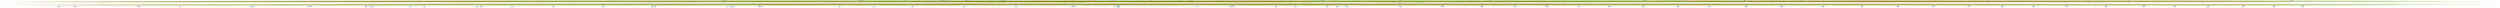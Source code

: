 digraph {
	node [fontsize=9 height=0.2 shape=circle width=0.2]
	x [fillcolor=lightgray shape=box style=filled]
	dx [fillcolor=lightgray shape=box style=filled]
	theta [fillcolor=lightgray shape=box style=filled]
	dtheta [fillcolor=lightgray shape=box style=filled]
	-5 [fillcolor=lightgray shape=box style=filled]
	-6 [fillcolor=lightgray shape=box style=filled]
	-7 [fillcolor=lightgray shape=box style=filled]
	-8 [fillcolor=lightgray shape=box style=filled]
	-9 [fillcolor=lightgray shape=box style=filled]
	-10 [fillcolor=lightgray shape=box style=filled]
	-11 [fillcolor=lightgray shape=box style=filled]
	-12 [fillcolor=lightgray shape=box style=filled]
	-13 [fillcolor=lightgray shape=box style=filled]
	-14 [fillcolor=lightgray shape=box style=filled]
	-15 [fillcolor=lightgray shape=box style=filled]
	-16 [fillcolor=lightgray shape=box style=filled]
	-17 [fillcolor=lightgray shape=box style=filled]
	-18 [fillcolor=lightgray shape=box style=filled]
	-19 [fillcolor=lightgray shape=box style=filled]
	-20 [fillcolor=lightgray shape=box style=filled]
	-21 [fillcolor=lightgray shape=box style=filled]
	-22 [fillcolor=lightgray shape=box style=filled]
	-23 [fillcolor=lightgray shape=box style=filled]
	-24 [fillcolor=lightgray shape=box style=filled]
	-25 [fillcolor=lightgray shape=box style=filled]
	-26 [fillcolor=lightgray shape=box style=filled]
	-27 [fillcolor=lightgray shape=box style=filled]
	-28 [fillcolor=lightgray shape=box style=filled]
	-29 [fillcolor=lightgray shape=box style=filled]
	-30 [fillcolor=lightgray shape=box style=filled]
	-31 [fillcolor=lightgray shape=box style=filled]
	-32 [fillcolor=lightgray shape=box style=filled]
	-33 [fillcolor=lightgray shape=box style=filled]
	-34 [fillcolor=lightgray shape=box style=filled]
	-35 [fillcolor=lightgray shape=box style=filled]
	-36 [fillcolor=lightgray shape=box style=filled]
	-37 [fillcolor=lightgray shape=box style=filled]
	-38 [fillcolor=lightgray shape=box style=filled]
	-39 [fillcolor=lightgray shape=box style=filled]
	-40 [fillcolor=lightgray shape=box style=filled]
	-41 [fillcolor=lightgray shape=box style=filled]
	-42 [fillcolor=lightgray shape=box style=filled]
	-43 [fillcolor=lightgray shape=box style=filled]
	-44 [fillcolor=lightgray shape=box style=filled]
	-45 [fillcolor=lightgray shape=box style=filled]
	control [fillcolor=lightblue style=filled]
	1 [fillcolor=lightblue style=filled]
	2 [fillcolor=lightblue style=filled]
	3 [fillcolor=lightblue style=filled]
	4 [fillcolor=lightblue style=filled]
	5 [fillcolor=lightblue style=filled]
	6 [fillcolor=lightblue style=filled]
	7 [fillcolor=lightblue style=filled]
	8 [fillcolor=lightblue style=filled]
	9 [fillcolor=lightblue style=filled]
	10 [fillcolor=lightblue style=filled]
	11 [fillcolor=lightblue style=filled]
	12 [fillcolor=lightblue style=filled]
	13 [fillcolor=lightblue style=filled]
	14 [fillcolor=lightblue style=filled]
	15 [fillcolor=lightblue style=filled]
	16 [fillcolor=lightblue style=filled]
	17 [fillcolor=lightblue style=filled]
	18 [fillcolor=lightblue style=filled]
	19 [fillcolor=lightblue style=filled]
	20 [fillcolor=lightblue style=filled]
	21 [fillcolor=lightblue style=filled]
	22 [fillcolor=lightblue style=filled]
	23 [fillcolor=lightblue style=filled]
	24 [fillcolor=lightblue style=filled]
	25 [fillcolor=lightblue style=filled]
	26 [fillcolor=lightblue style=filled]
	27 [fillcolor=lightblue style=filled]
	28 [fillcolor=lightblue style=filled]
	29 [fillcolor=lightblue style=filled]
	30 [fillcolor=lightblue style=filled]
	31 [fillcolor=lightblue style=filled]
	32 [fillcolor=lightblue style=filled]
	33 [fillcolor=lightblue style=filled]
	34 [fillcolor=lightblue style=filled]
	35 [fillcolor=lightblue style=filled]
	36 [fillcolor=lightblue style=filled]
	37 [fillcolor=lightblue style=filled]
	38 [fillcolor=lightblue style=filled]
	39 [fillcolor=lightblue style=filled]
	40 [fillcolor=lightblue style=filled]
	41 [fillcolor=lightblue style=filled]
	42 [fillcolor=lightblue style=filled]
	43 [fillcolor=lightblue style=filled]
	44 [fillcolor=lightblue style=filled]
	45 [fillcolor=lightblue style=filled]
	46 [fillcolor=lightblue style=filled]
	47 [fillcolor=lightblue style=filled]
	48 [fillcolor=lightblue style=filled]
	49 [fillcolor=lightblue style=filled]
	50 [fillcolor=lightblue style=filled]
	51 [fillcolor=lightblue style=filled]
	52 [fillcolor=lightblue style=filled]
	53 [fillcolor=lightblue style=filled]
	54 [fillcolor=lightblue style=filled]
	55 [fillcolor=lightblue style=filled]
	56 [fillcolor=lightblue style=filled]
	57 [fillcolor=lightblue style=filled]
	58 [fillcolor=lightblue style=filled]
	59 [fillcolor=lightblue style=filled]
	60 [fillcolor=lightblue style=filled]
	61 [fillcolor=lightblue style=filled]
	62 [fillcolor=lightblue style=filled]
	63 [fillcolor=lightblue style=filled]
	64 [fillcolor=lightblue style=filled]
	65 [fillcolor=lightblue style=filled]
	66 [fillcolor=lightblue style=filled]
	67 [fillcolor=lightblue style=filled]
	68 [fillcolor=lightblue style=filled]
	69 [fillcolor=white style=filled]
	70 [fillcolor=white style=filled]
	71 [fillcolor=white style=filled]
	72 [fillcolor=white style=filled]
	73 [fillcolor=white style=filled]
	74 [fillcolor=white style=filled]
	75 [fillcolor=white style=filled]
	76 [fillcolor=white style=filled]
	77 [fillcolor=white style=filled]
	78 [fillcolor=white style=filled]
	theta -> 5 [color=red penwidth=0.32587314612136264 style=solid]
	78 -> 4 [color=red penwidth=0.36801669273573845 style=solid]
	-11 -> 64 [color=green penwidth=0.12560712116719 style=solid]
	-11 -> 51 [color=green penwidth=0.13323469341064137 style=solid]
	-13 -> 31 [color=red penwidth=0.15403059959502405 style=solid]
	-14 -> 14 [color=green penwidth=0.19027265283764067 style=solid]
	69 -> 22 [color=green penwidth=0.4460708789355039 style=solid]
	-22 -> 78 [color=green penwidth=0.1700673577150601 style=solid]
	-31 -> 2 [color=red penwidth=0.2860939998116522 style=solid]
	-40 -> 65 [color=red penwidth=0.2888344526834239 style=solid]
	76 -> 44 [color=green penwidth=0.28960947907423085 style=solid]
	-42 -> 49 [color=green penwidth=0.20697664684665498 style=solid]
	-38 -> 67 [color=green penwidth=0.4227665035767364 style=solid]
	-42 -> 5 [color=red penwidth=0.14929922491586944 style=solid]
	-44 -> 47 [color=green penwidth=0.364155268540153 style=solid]
	-42 -> 12 [color=red penwidth=0.17192900779800274 style=solid]
	-14 -> 56 [color=green penwidth=0.1015850446357249 style=solid]
	78 -> 62 [color=green penwidth=0.2428887479437153 style=solid]
	-23 -> 23 [color=red penwidth=0.14247714858993685 style=solid]
	-25 -> control [color=green penwidth=0.21492340344070837 style=solid]
	-42 -> 41 [color=green penwidth=0.2171301328481181 style=solid]
	-40 -> 29 [color=green penwidth=0.23987401979974118 style=solid]
	73 -> 10 [color=green penwidth=0.2505255034954167 style=solid]
	-39 -> 67 [color=green penwidth=0.30700847634638617 style=solid]
	-44 -> 4 [color=green penwidth=0.15777033142484023 style=solid]
	-11 -> 50 [color=green penwidth=0.1286298248928411 style=solid]
	-22 -> 56 [color=green penwidth=0.40463896573463454 style=solid]
	71 -> 16 [color=green penwidth=0.24785774205454972 style=solid]
	-26 -> 39 [color=green penwidth=0.3531907520521145 style=solid]
	-27 -> 39 [color=green penwidth=0.2620180013179606 style=solid]
	76 -> 13 [color=green penwidth=0.28440270933681244 style=solid]
	-9 -> 36 [color=green penwidth=0.24737560724354501 style=solid]
	dx -> 63 [color=red penwidth=0.21692697281499168 style=solid]
	-12 -> 10 [color=green penwidth=0.3214524318225275 style=solid]
	74 -> 26 [color=green penwidth=0.307432184057233 style=solid]
	-26 -> 25 [color=green penwidth=0.23902693294502358 style=solid]
	-14 -> 70 [color=green penwidth=0.613487856489049 style=solid]
	-24 -> 77 [color=green penwidth=0.12556483132302165 style=solid]
	-12 -> 41 [color=red penwidth=0.359306961622716 style=solid]
	-11 -> 47 [color=red penwidth=0.10599757368489263 style=solid]
	-17 -> 23 [color=green penwidth=0.17040892338092145 style=solid]
	dtheta -> 51 [color=green penwidth=0.11934768223643213 style=solid]
	-30 -> 59 [color=red penwidth=0.16940313944824442 style=solid]
	-42 -> 52 [color=green penwidth=0.14389957910204146 style=solid]
	-20 -> 24 [color=green penwidth=0.406220965030646 style=solid]
	-44 -> 45 [color=red penwidth=0.10861894812850419 style=solid]
	-28 -> 16 [color=red penwidth=0.24974879259652527 style=solid]
	-21 -> 50 [color=green penwidth=0.11521496693772436 style=solid]
	-14 -> 54 [color=red penwidth=0.2345553466018299 style=solid]
	-31 -> 26 [color=red penwidth=0.1331396440560286 style=solid]
	-35 -> 45 [color=green penwidth=0.11205535196821768 style=solid]
	-23 -> 21 [color=green penwidth=0.15433027951947806 style=solid]
	-26 -> control [color=red penwidth=0.27869722114776796 style=solid]
	-37 -> 67 [color=green penwidth=0.4192587712883704 style=solid]
	-20 -> 43 [color=green penwidth=0.22087180382458677 style=solid]
	-39 -> 25 [color=green penwidth=0.11274742341624117 style=solid]
	70 -> 27 [color=green penwidth=0.40375364788738644 style=solid]
	-44 -> 40 [color=red penwidth=0.32556535702736966 style=solid]
	-28 -> 52 [color=green penwidth=0.15027380222988124 style=solid]
	-36 -> 7 [color=red penwidth=0.14512648018187407 style=solid]
	x -> 60 [color=red penwidth=0.21262048877531384 style=solid]
	70 -> 31 [color=red penwidth=0.24532612198018242 style=solid]
	dtheta -> 27 [color=green penwidth=0.2828799562620975 style=solid]
	-5 -> 58 [color=red penwidth=0.1574629297291541 style=solid]
	-12 -> 24 [color=green penwidth=0.20100498825533658 style=solid]
	-13 -> 13 [color=green penwidth=0.2656937671749039 style=solid]
	-26 -> 66 [color=red penwidth=0.15631091693276222 style=solid]
	-26 -> 8 [color=green penwidth=0.1328295706465124 style=solid]
	77 -> 62 [color=green penwidth=0.13376097767355039 style=solid]
	-9 -> 69 [color=red penwidth=0.23437203868927822 style=solid]
	x -> 14 [color=red penwidth=0.21816320574912418 style=solid]
	-17 -> 37 [color=green penwidth=0.3514423195651968 style=solid]
	78 -> 12 [color=green penwidth=0.153244540447729 style=solid]
	-30 -> 76 [color=green penwidth=0.4327241713453772 style=solid]
	-31 -> 45 [color=red penwidth=0.512840578739084 style=solid]
	-34 -> 3 [color=green penwidth=0.14106813515230848 style=solid]
	78 -> 6 [color=red penwidth=0.36991159590968303 style=solid]
	-28 -> 72 [color=green penwidth=0.1582082311133795 style=solid]
	77 -> control [color=red penwidth=0.3230780847402176 style=solid]
	-37 -> 64 [color=green penwidth=0.2043940575009484 style=solid]
	-19 -> 19 [color=red penwidth=0.24507949946067875 style=solid]
	-35 -> 3 [color=red penwidth=0.37393705324663307 style=solid]
	-37 -> 54 [color=green penwidth=0.14415026664582598 style=solid]
	-22 -> 38 [color=red penwidth=0.20359647514888707 style=solid]
	-37 -> 10 [color=red penwidth=0.16127714962112033 style=solid]
	-32 -> 8 [color=red penwidth=0.15077086945701398 style=solid]
	-34 -> 6 [color=red penwidth=0.2180756550578901 style=solid]
	-28 -> 66 [color=red penwidth=0.3586432182352588 style=solid]
	-27 -> 40 [color=red penwidth=0.291966186804134 style=solid]
	-22 -> 34 [color=green penwidth=0.2922327772231458 style=solid]
	-37 -> 7 [color=red penwidth=0.37504361685748977 style=solid]
	-20 -> 53 [color=green penwidth=0.13763030125992415 style=solid]
	-31 -> 37 [color=red penwidth=0.4932851327417678 style=solid]
	-26 -> 78 [color=red penwidth=0.24900050147626718 style=solid]
	-37 -> control [color=green penwidth=0.3426670934736591 style=solid]
	-30 -> 77 [color=red penwidth=0.3770658357959581 style=solid]
	-26 -> 34 [color=red penwidth=0.2172357300548971 style=solid]
	-37 -> 55 [color=red penwidth=0.15882954947692612 style=solid]
	-24 -> 16 [color=red penwidth=0.10845014302472905 style=solid]
	-41 -> 32 [color=red penwidth=0.3699526692179326 style=solid]
	-15 -> 25 [color=red penwidth=0.31047573219379504 style=solid]
	-21 -> 67 [color=red penwidth=0.1268845864835106 style=solid]
	76 -> 10 [color=red penwidth=0.2924124745172996 style=solid]
	-41 -> 39 [color=green penwidth=0.15630209550828275 style=solid]
	-17 -> 44 [color=red penwidth=0.25098868362677673 style=solid]
	-13 -> 18 [color=red penwidth=0.12226846513446686 style=solid]
	-18 -> 60 [color=red penwidth=0.24812774076574184 style=solid]
	-23 -> 46 [color=green penwidth=0.13728517026639525 style=solid]
	dx -> 57 [color=green penwidth=0.2896713445609534 style=solid]
	-34 -> 76 [color=green penwidth=0.10014736010172742 style=solid]
	-16 -> 55 [color=red penwidth=0.2857184172934203 style=solid]
	-34 -> 30 [color=red penwidth=0.1372513817236262 style=solid]
	-14 -> 49 [color=green penwidth=0.14801093215641403 style=solid]
	-8 -> 55 [color=green penwidth=0.10004530752508374 style=solid]
	-37 -> 36 [color=green penwidth=0.27877744619576317 style=solid]
	-13 -> 32 [color=green penwidth=0.6936562862965465 style=solid]
	-12 -> 1 [color=red penwidth=0.2726108858178697 style=solid]
	-33 -> 15 [color=green penwidth=0.20995140914823174 style=solid]
	-29 -> 65 [color=red penwidth=0.2877049717719796 style=solid]
	-42 -> 50 [color=green penwidth=0.339783401840727 style=solid]
	71 -> 37 [color=red penwidth=0.20985619570098013 style=solid]
	-32 -> 27 [color=red penwidth=0.1538549744197595 style=solid]
	-28 -> 7 [color=green penwidth=0.15953800818641875 style=solid]
	-8 -> 47 [color=red penwidth=0.22986949387109643 style=solid]
	-25 -> 59 [color=red penwidth=0.2397493957628537 style=solid]
	-13 -> 64 [color=red penwidth=0.2502471263430378 style=solid]
	-33 -> 12 [color=green penwidth=0.29320571870283263 style=solid]
	-21 -> 51 [color=red penwidth=0.24554160532741667 style=solid]
	-41 -> control [color=green penwidth=0.13665502903105647 style=solid]
	69 -> 55 [color=green penwidth=0.10706050268581105 style=solid]
	-9 -> 71 [color=green penwidth=0.2503312118740861 style=solid]
	-26 -> 29 [color=red penwidth=0.30583729983801744 style=solid]
	-24 -> 7 [color=green penwidth=0.14840903952586385 style=solid]
	-26 -> 63 [color=red penwidth=0.20881837671194398 style=solid]
	-12 -> 46 [color=red penwidth=0.10665230386731363 style=solid]
	-28 -> 68 [color=green penwidth=0.19618758902924946 style=solid]
	-30 -> 58 [color=green penwidth=0.3708970035328163 style=solid]
	-39 -> 56 [color=green penwidth=0.26446418399792404 style=solid]
	-19 -> 31 [color=red penwidth=0.25237057345277447 style=solid]
	-44 -> 46 [color=green penwidth=0.16497928268437984 style=solid]
	-27 -> 1 [color=red penwidth=0.1614275104095928 style=solid]
	-41 -> 3 [color=red penwidth=0.11972817794351806 style=solid]
	70 -> 68 [color=green penwidth=0.14970114559603012 style=solid]
	-21 -> 64 [color=green penwidth=0.25719467593192324 style=solid]
	-39 -> 40 [color=red penwidth=0.2763705251358013 style=solid]
	dtheta -> 48 [color=red penwidth=0.21286958841585857 style=solid]
	-43 -> 73 [color=green penwidth=0.13724418557192838 style=solid]
	x -> control [color=red penwidth=0.1896927055445498 style=solid]
	-18 -> 35 [color=red penwidth=0.19112759643744165 style=solid]
	-21 -> 32 [color=green penwidth=0.2994184577279291 style=solid]
	-42 -> 70 [color=red penwidth=0.20892760372352215 style=solid]
	-31 -> 6 [color=green penwidth=0.1759956671400405 style=solid]
	dtheta -> 63 [color=green penwidth=0.11125213229287727 style=solid]
	69 -> 44 [color=red penwidth=0.2551571417278423 style=solid]
	-24 -> 34 [color=red penwidth=0.19233858948377883 style=solid]
	-30 -> 60 [color=red penwidth=0.1655514055074574 style=solid]
	-17 -> 30 [color=green penwidth=0.31123772525806725 style=solid]
	-14 -> control [color=green penwidth=0.5075569535607486 style=solid]
	-9 -> 11 [color=green penwidth=0.32075171257555124 style=solid]
	-34 -> 22 [color=red penwidth=0.2869300981049374 style=solid]
	dtheta -> 77 [color=green penwidth=0.3945224243996408 style=solid]
	-34 -> 13 [color=red penwidth=0.15611917961618954 style=solid]
	theta -> 23 [color=red penwidth=0.1843142783625205 style=solid]
	-11 -> 27 [color=green penwidth=0.3581514223951363 style=solid]
	-28 -> 38 [color=red penwidth=0.13955617029371453 style=solid]
	-14 -> 43 [color=green penwidth=0.3589112231410846 style=solid]
	-21 -> 53 [color=green penwidth=0.10994291163605295 style=solid]
	-41 -> 59 [color=green penwidth=0.14337562540458765 style=solid]
	-29 -> 55 [color=red penwidth=0.3411545103267225 style=solid]
	dtheta -> 73 [color=red penwidth=0.12853242534497616 style=solid]
	77 -> 53 [color=green penwidth=0.20785094006197896 style=solid]
	72 -> 29 [color=red penwidth=0.44198221340043975 style=solid]
	69 -> 27 [color=green penwidth=0.1550209008845781 style=solid]
	-29 -> 62 [color=green penwidth=0.3145246716161443 style=solid]
	-21 -> 5 [color=red penwidth=0.11084717193505285 style=solid]
	-35 -> 23 [color=red penwidth=0.19002439909836294 style=solid]
	-26 -> 52 [color=red penwidth=0.21206212994574772 style=solid]
	-35 -> 1 [color=green penwidth=0.4566770621914015 style=solid]
	-44 -> 38 [color=green penwidth=0.2545873481390102 style=solid]
	77 -> 59 [color=green penwidth=0.3583863146631737 style=solid]
	72 -> 14 [color=red penwidth=0.19559808757612512 style=solid]
	dx -> 52 [color=red penwidth=0.24619005522921303 style=solid]
	-27 -> 10 [color=green penwidth=0.2423548143348862 style=solid]
	70 -> 32 [color=red penwidth=0.27378825757838465 style=solid]
	-43 -> 32 [color=green penwidth=0.3187052855504082 style=solid]
	77 -> 42 [color=green penwidth=0.19055987410392483 style=solid]
	74 -> 33 [color=red penwidth=0.5648063968485816 style=solid]
	-45 -> 29 [color=red penwidth=0.27866921386612953 style=solid]
	-37 -> 24 [color=green penwidth=0.11681047765935812 style=solid]
	69 -> 49 [color=green penwidth=0.31252731328162975 style=solid]
	-42 -> 24 [color=red penwidth=0.4409879176142467 style=solid]
	-5 -> 77 [color=green penwidth=0.36697222649801997 style=solid]
	-38 -> 28 [color=green penwidth=0.11586864566798413 style=solid]
	-24 -> 61 [color=green penwidth=0.34316060549415967 style=solid]
	75 -> 12 [color=red penwidth=0.14803617793382473 style=solid]
	-23 -> 18 [color=red penwidth=0.28017069485690504 style=solid]
	-21 -> 18 [color=red penwidth=0.2558318989300341 style=solid]
	-37 -> 76 [color=red penwidth=0.1103236022912676 style=solid]
	-41 -> 42 [color=red penwidth=0.16338559939151998 style=solid]
	-26 -> 44 [color=green penwidth=0.5891693290408632 style=solid]
	69 -> 65 [color=green penwidth=0.42280311125199455 style=solid]
	-21 -> 19 [color=green penwidth=0.5036163106297072 style=solid]
	-19 -> 46 [color=green penwidth=0.10028654410050675 style=solid]
	-19 -> 71 [color=green penwidth=0.12694146881097051 style=solid]
	70 -> 15 [color=red penwidth=0.16296964471803932 style=solid]
	-10 -> 32 [color=green penwidth=0.5487541229448768 style=solid]
	-14 -> 19 [color=green penwidth=0.43777253789057013 style=solid]
	-43 -> 51 [color=green penwidth=0.11658537918680575 style=solid]
	-34 -> 38 [color=green penwidth=0.1741536181072192 style=solid]
	-43 -> 69 [color=red penwidth=0.18276221350193395 style=solid]
	-7 -> 47 [color=red penwidth=0.18777133164105253 style=solid]
	-21 -> 1 [color=red penwidth=0.19257824527284062 style=solid]
	-5 -> 10 [color=green penwidth=0.16494490255022004 style=solid]
	77 -> 18 [color=red penwidth=0.12950234500212593 style=solid]
	-30 -> 68 [color=red penwidth=0.2161577101639348 style=solid]
	-31 -> 53 [color=red penwidth=0.17844325869769218 style=solid]
	-43 -> 42 [color=green penwidth=0.14626011913530634 style=solid]
	-15 -> 2 [color=red penwidth=0.1459745259831725 style=solid]
	-39 -> 47 [color=green penwidth=0.16295844305045343 style=solid]
	-6 -> 75 [color=green penwidth=0.19603020741054014 style=solid]
	-18 -> control [color=red penwidth=0.36934562268308924 style=solid]
	-5 -> 28 [color=red penwidth=0.2787044070596186 style=solid]
	-8 -> 35 [color=green penwidth=0.22370262065240878 style=solid]
	-11 -> 49 [color=green penwidth=0.14198101791083562 style=solid]
	76 -> 5 [color=red penwidth=0.26101493670768233 style=solid]
	76 -> 65 [color=green penwidth=0.3236507015361657 style=solid]
	dtheta -> 75 [color=green penwidth=0.1162621189205627 style=solid]
	-11 -> 46 [color=red penwidth=0.47883313811890194 style=solid]
	-43 -> 31 [color=green penwidth=0.35437452326125807 style=solid]
	-35 -> 56 [color=green penwidth=0.2833928225563819 style=solid]
	-11 -> control [color=green penwidth=0.3001084415920754 style=solid]
	-25 -> 30 [color=red penwidth=0.2358059306669776 style=solid]
	-15 -> 33 [color=red penwidth=0.4050098510212976 style=solid]
	-44 -> 55 [color=green penwidth=0.6303060033885617 style=solid]
	-8 -> 44 [color=red penwidth=0.302921955739008 style=solid]
	-39 -> 11 [color=green penwidth=0.24843636242260916 style=solid]
	-43 -> 2 [color=green penwidth=0.343848055301324 style=solid]
	71 -> 22 [color=green penwidth=0.46960389819732784 style=solid]
	-17 -> 17 [color=green penwidth=0.3719927902165985 style=solid]
	78 -> 29 [color=green penwidth=0.14387645374225738 style=solid]
	-34 -> 29 [color=green penwidth=0.27279443061011677 style=solid]
	74 -> 18 [color=green penwidth=0.1922482574102476 style=solid]
	dx -> 44 [color=green penwidth=0.16086966904492084 style=solid]
	dx -> 20 [color=red penwidth=0.37174649991837205 style=solid]
	-36 -> 29 [color=red penwidth=0.21600124495352194 style=solid]
	73 -> 28 [color=red penwidth=0.1968816019413382 style=solid]
	71 -> 40 [color=green penwidth=0.4078028151235136 style=solid]
	-14 -> 35 [color=red penwidth=0.3146565830341921 style=solid]
	-37 -> 15 [color=red penwidth=0.22557674290094046 style=solid]
	-44 -> 49 [color=green penwidth=0.1108533347653779 style=solid]
	-34 -> 11 [color=green penwidth=0.2761535561981945 style=solid]
	-42 -> 1 [color=green penwidth=0.13290434257659625 style=solid]
	-15 -> 57 [color=green penwidth=0.4527952364173835 style=solid]
	-8 -> 51 [color=red penwidth=0.1904174034817796 style=solid]
	-8 -> 13 [color=red penwidth=0.35251209240766945 style=solid]
	dtheta -> control [color=red penwidth=0.2338864850527944 style=solid]
	-12 -> 39 [color=green penwidth=0.3078398007255062 style=solid]
	77 -> 27 [color=green penwidth=0.26138852010005065 style=solid]
	-10 -> 24 [color=green penwidth=0.16795347482679313 style=solid]
	-30 -> 73 [color=green penwidth=0.32101238497556706 style=solid]
	73 -> 9 [color=green penwidth=0.35196226805648445 style=solid]
	-44 -> 65 [color=red penwidth=0.32550711344815086 style=solid]
	-25 -> 17 [color=red penwidth=0.4258824893932982 style=solid]
	-44 -> 60 [color=red penwidth=0.26390211615568104 style=solid]
	-11 -> 43 [color=red penwidth=0.11904121772207846 style=solid]
	-13 -> 22 [color=red penwidth=0.35037468888195644 style=solid]
	theta -> 26 [color=green penwidth=0.6710451111058925 style=solid]
	-16 -> 73 [color=red penwidth=0.2930110234882293 style=solid]
	-45 -> 11 [color=red penwidth=0.28218317708320556 style=solid]
	74 -> 27 [color=red penwidth=0.6086528840540056 style=solid]
	69 -> 7 [color=green penwidth=0.34123306069978465 style=solid]
	-31 -> 42 [color=green penwidth=0.101899288780761 style=solid]
	-39 -> 76 [color=red penwidth=0.31300243454895604 style=solid]
	-23 -> 67 [color=red penwidth=0.34547875053210253 style=solid]
	-19 -> 38 [color=green penwidth=0.3081906721225395 style=solid]
	-45 -> 41 [color=green penwidth=0.2593199227357227 style=solid]
	-28 -> 3 [color=red penwidth=0.28001868826936205 style=solid]
	-44 -> 78 [color=red penwidth=0.10149734252931457 style=solid]
	-37 -> 58 [color=green penwidth=0.12249191365781908 style=solid]
	-18 -> 33 [color=red penwidth=0.11878223598966473 style=solid]
	74 -> 38 [color=red penwidth=0.26139216592808423 style=solid]
	-22 -> 66 [color=red penwidth=0.36155041502496066 style=solid]
	-18 -> 12 [color=green penwidth=0.11753395375369363 style=solid]
	-13 -> 45 [color=red penwidth=0.15862229010060677 style=solid]
	-8 -> 56 [color=red penwidth=0.15915687281335683 style=solid]
	-38 -> 44 [color=red penwidth=0.22880325687683242 style=solid]
	-19 -> 10 [color=red penwidth=0.1775924658201008 style=solid]
	-29 -> 74 [color=green penwidth=0.39809413419851725 style=solid]
	-6 -> 18 [color=red penwidth=0.49837213417002124 style=solid]
	-44 -> 6 [color=green penwidth=0.5881223698703926 style=solid]
	-31 -> 57 [color=red penwidth=0.2133610784665332 style=solid]
	-19 -> 21 [color=green penwidth=0.2078797563571747 style=solid]
	78 -> 2 [color=red penwidth=0.16593214655853666 style=solid]
	72 -> 6 [color=green penwidth=0.17077647606848534 style=solid]
	-36 -> 61 [color=red penwidth=0.3620283195432935 style=solid]
	-8 -> 53 [color=red penwidth=0.1769972797737467 style=solid]
	-39 -> 71 [color=green penwidth=0.3008662221967383 style=solid]
	-16 -> 61 [color=red penwidth=0.2707600238318256 style=solid]
	-6 -> 6 [color=green penwidth=0.20530584159454845 style=solid]
	73 -> 12 [color=green penwidth=0.32101696983910577 style=solid]
	-41 -> 55 [color=green penwidth=0.19247724304749128 style=solid]
	-20 -> 36 [color=green penwidth=0.14109444793687032 style=solid]
	-9 -> 53 [color=red penwidth=0.44031744717485344 style=solid]
	-45 -> 61 [color=red penwidth=0.15153803611444905 style=solid]
	-38 -> 61 [color=green penwidth=0.46801023690958243 style=solid]
	-34 -> 47 [color=red penwidth=0.43788718990845166 style=solid]
	-8 -> 30 [color=red penwidth=0.22321222403971758 style=solid]
	-19 -> 36 [color=red penwidth=0.1023878799102353 style=solid]
	-14 -> 75 [color=green penwidth=0.40570760159073727 style=solid]
	-36 -> 42 [color=red penwidth=0.22736241733236484 style=solid]
	74 -> 58 [color=green penwidth=0.1874455031812185 style=solid]
	-30 -> 61 [color=red penwidth=0.1879254395416082 style=solid]
	-34 -> 10 [color=green penwidth=0.18852647705658265 style=solid]
	-22 -> 25 [color=green penwidth=0.20954702593821795 style=solid]
	-24 -> 11 [color=green penwidth=0.4133158970658477 style=solid]
	-43 -> 35 [color=red penwidth=0.39852455689682686 style=solid]
	-14 -> 53 [color=red penwidth=0.19666989070114888 style=solid]
	-39 -> 10 [color=green penwidth=0.22106847834009474 style=solid]
	-14 -> 50 [color=red penwidth=0.3003581064133048 style=solid]
	-43 -> 61 [color=green penwidth=0.23553247714541148 style=solid]
	-45 -> 59 [color=red penwidth=0.11825428672765415 style=solid]
	77 -> 14 [color=green penwidth=0.15880653362442748 style=solid]
	-8 -> 26 [color=red penwidth=0.2214529553181681 style=solid]
	dx -> 16 [color=green penwidth=0.15831716890856362 style=solid]
	70 -> 45 [color=red penwidth=0.2984099831490886 style=solid]
	-30 -> 51 [color=green penwidth=0.13626850961218756 style=solid]
	-14 -> 38 [color=green penwidth=0.309501146195558 style=solid]
	-25 -> 48 [color=green penwidth=0.556031186174598 style=solid]
	-45 -> 67 [color=green penwidth=0.29194118810337405 style=solid]
	76 -> 17 [color=green penwidth=0.27330085910084884 style=solid]
	-33 -> 56 [color=red penwidth=0.2947728168991268 style=solid]
	dtheta -> 22 [color=green penwidth=0.18035021509111415 style=solid]
	-30 -> 33 [color=red penwidth=0.10196128021515385 style=solid]
	-13 -> 17 [color=red penwidth=0.2960034011020112 style=solid]
	dtheta -> 35 [color=red penwidth=0.257119734552542 style=solid]
	-8 -> 31 [color=green penwidth=0.2207973125111177 style=solid]
	-5 -> 60 [color=green penwidth=0.13987995749422097 style=solid]
	-22 -> 60 [color=red penwidth=0.12003057608500374 style=solid]
	78 -> 30 [color=green penwidth=0.11206668889458132 style=solid]
	74 -> 64 [color=green penwidth=0.2745865296442259 style=solid]
	-8 -> 38 [color=red penwidth=0.36403696063366087 style=solid]
	-11 -> 9 [color=red penwidth=0.41178566111478787 style=solid]
	theta -> 46 [color=green penwidth=0.21393552656626003 style=solid]
	-45 -> 30 [color=green penwidth=0.2665357101252277 style=solid]
	-22 -> 37 [color=red penwidth=0.20166828574143048 style=solid]
	-37 -> 4 [color=red penwidth=0.33484140645356586 style=solid]
	-18 -> 58 [color=green penwidth=0.1373750846857721 style=solid]
	-7 -> 37 [color=green penwidth=0.5293678741055422 style=solid]
	dx -> 15 [color=green penwidth=0.22620910750477963 style=solid]
	dtheta -> 76 [color=red penwidth=0.2650577892360887 style=solid]
	-45 -> 35 [color=green penwidth=0.26487533992005363 style=solid]
	-22 -> 67 [color=red penwidth=0.4042956863379189 style=solid]
	70 -> 24 [color=green penwidth=0.3159884392738297 style=solid]
	-39 -> 9 [color=green penwidth=0.16712997502886212 style=solid]
	77 -> 30 [color=red penwidth=0.1921862097261608 style=solid]
	-21 -> 70 [color=green penwidth=0.2752473881239933 style=solid]
	-26 -> 15 [color=green penwidth=0.3879057786438118 style=solid]
	-9 -> 50 [color=red penwidth=0.2724146836998286 style=solid]
	-40 -> 44 [color=green penwidth=0.22387406467325033 style=solid]
	-33 -> 14 [color=green penwidth=0.40695069021423036 style=solid]
	-27 -> 61 [color=red penwidth=0.21402170766441142 style=solid]
	72 -> 25 [color=red penwidth=0.11242323255100324 style=solid]
	76 -> 46 [color=green penwidth=0.28947179885559193 style=solid]
	-5 -> 33 [color=green penwidth=0.4012538295416104 style=solid]
	-18 -> 78 [color=green penwidth=0.14039754277340888 style=solid]
	-19 -> 18 [color=green penwidth=0.20747676985996794 style=solid]
	72 -> 37 [color=green penwidth=0.13419645946409672 style=solid]
	-17 -> 66 [color=green penwidth=0.42186591781848704 style=solid]
	-6 -> 68 [color=red penwidth=0.2706141378516473 style=solid]
	-19 -> 52 [color=green penwidth=0.23688493630287474 style=solid]
	-36 -> 62 [color=red penwidth=0.31802511883564755 style=solid]
	-35 -> 47 [color=red penwidth=0.22632343128924434 style=solid]
	dx -> 26 [color=green penwidth=0.1378434803847326 style=solid]
	-12 -> 22 [color=red penwidth=0.3124711490036479 style=solid]
	-45 -> 74 [color=red penwidth=0.35591852601994967 style=solid]
	-15 -> 16 [color=green penwidth=0.17481439815620367 style=solid]
	-8 -> 33 [color=green penwidth=0.36858971453676204 style=solid]
	x -> 18 [color=green penwidth=0.5218387560265623 style=solid]
	-16 -> 9 [color=green penwidth=0.15277534732022877 style=solid]
	-31 -> 36 [color=red penwidth=0.15450891232124997 style=solid]
	-24 -> 19 [color=green penwidth=0.1281726120296695 style=solid]
	69 -> 40 [color=red penwidth=0.10380999021510652 style=solid]
	78 -> 46 [color=red penwidth=0.18193057884266522 style=solid]
	76 -> 19 [color=green penwidth=0.2946722313816752 style=solid]
	77 -> 39 [color=green penwidth=0.33197089500820676 style=solid]
	-29 -> 76 [color=green penwidth=0.1439569249530753 style=solid]
	-19 -> 76 [color=green penwidth=0.13823039834767795 style=solid]
	-26 -> 3 [color=red penwidth=0.2523506469613783 style=solid]
	-41 -> 27 [color=red penwidth=0.15432166676393666 style=solid]
	-39 -> 78 [color=red penwidth=0.17490520305131724 style=solid]
	-21 -> 20 [color=red penwidth=0.22424597920252481 style=solid]
	-28 -> 64 [color=green penwidth=0.3123448707108337 style=solid]
	-39 -> 75 [color=red penwidth=0.2649358037746748 style=solid]
	-6 -> 46 [color=green penwidth=0.2642030037955809 style=solid]
	-44 -> 10 [color=red penwidth=0.12867386424557584 style=solid]
	-10 -> 55 [color=green penwidth=0.1982369758388005 style=solid]
	theta -> 47 [color=red penwidth=0.20809357157213937 style=solid]
	71 -> 17 [color=green penwidth=0.3431620005138848 style=solid]
	77 -> 61 [color=green penwidth=0.10354240127741828 style=solid]
	-43 -> 78 [color=green penwidth=0.3267233769796143 style=solid]
	78 -> 51 [color=red penwidth=0.23097081898821092 style=solid]
	-41 -> 25 [color=green penwidth=0.45781053023106644 style=solid]
	-32 -> 44 [color=red penwidth=0.12946826259614722 style=solid]
	-34 -> 8 [color=red penwidth=0.1364340773294796 style=solid]
	theta -> 13 [color=red penwidth=0.12757440554565194 style=solid]
	-19 -> 17 [color=green penwidth=0.24347170826105952 style=solid]
	72 -> 36 [color=red penwidth=0.40197537700811203 style=solid]
	-40 -> 56 [color=green penwidth=0.1899275792406221 style=solid]
	75 -> 60 [color=red penwidth=0.12326200212571538 style=solid]
	-29 -> 51 [color=red penwidth=0.1567672367486433 style=solid]
	78 -> 21 [color=red penwidth=0.443269035658428 style=solid]
	-41 -> 66 [color=green penwidth=0.27638121410904226 style=solid]
	71 -> 62 [color=green penwidth=0.12688659470869784 style=solid]
	-20 -> 58 [color=green penwidth=0.11144633644804863 style=solid]
	-38 -> 73 [color=green penwidth=0.20656053637979654 style=solid]
	dtheta -> 71 [color=green penwidth=0.11194372987785314 style=solid]
	-9 -> 62 [color=red penwidth=0.22534502233724688 style=solid]
	-21 -> 26 [color=green penwidth=0.14689397696894047 style=solid]
	-6 -> 48 [color=green penwidth=0.16307754177452155 style=solid]
	-13 -> 11 [color=green penwidth=0.46005785110746245 style=solid]
	-15 -> 36 [color=green penwidth=0.11108367870872234 style=solid]
	-7 -> 62 [color=red penwidth=0.12417237341940093 style=solid]
	78 -> 20 [color=green penwidth=0.3267228179914351 style=solid]
	-9 -> 16 [color=red penwidth=0.3659175564743026 style=solid]
	-22 -> 9 [color=red penwidth=0.16149133280504302 style=solid]
	-32 -> 45 [color=red penwidth=0.4593092812916678 style=solid]
	-6 -> 73 [color=green penwidth=0.2316570796672806 style=solid]
	-23 -> 47 [color=red penwidth=0.11177262214264459 style=solid]
	-26 -> 57 [color=red penwidth=0.276955784136543 style=solid]
	-21 -> 45 [color=red penwidth=0.27844597178247277 style=solid]
	-13 -> 8 [color=green penwidth=0.3020059130852851 style=solid]
	theta -> 14 [color=green penwidth=0.17710240785365952 style=solid]
	-31 -> 62 [color=green penwidth=0.3719141512692884 style=solid]
	-38 -> 19 [color=green penwidth=0.262528675216673 style=solid]
	76 -> 57 [color=red penwidth=0.37995003600136035 style=solid]
	-12 -> 7 [color=green penwidth=0.20921058501701623 style=solid]
	-12 -> 14 [color=green penwidth=0.3900164442078984 style=solid]
	-7 -> 3 [color=red penwidth=0.2715625866640373 style=solid]
	-44 -> 7 [color=red penwidth=0.25969549078030024 style=solid]
	-30 -> 7 [color=green penwidth=0.1351286074029285 style=solid]
	72 -> 61 [color=green penwidth=0.3199065240488417 style=solid]
	-43 -> 60 [color=red penwidth=0.15733342142158752 style=solid]
	-44 -> 73 [color=green penwidth=0.12126846821382922 style=solid]
	-13 -> 41 [color=red penwidth=0.244730515649582 style=solid]
	-25 -> 31 [color=red penwidth=0.3285155982486242 style=solid]
	-42 -> 69 [color=green penwidth=0.15281855626323232 style=solid]
	-39 -> 57 [color=green penwidth=0.17537251971187462 style=solid]
	-38 -> 59 [color=red penwidth=0.19494995928043227 style=solid]
	x -> 26 [color=green penwidth=0.2594493998018751 style=solid]
	-21 -> 24 [color=red penwidth=0.6809331591410787 style=solid]
	77 -> 55 [color=red penwidth=0.2643211201229845 style=solid]
	-29 -> 39 [color=green penwidth=0.13242965271528642 style=solid]
	-22 -> 28 [color=red penwidth=0.23816353544443847 style=solid]
	-9 -> 14 [color=red penwidth=0.3015324268268805 style=solid]
	theta -> 43 [color=green penwidth=0.3224295075178812 style=solid]
	-33 -> 41 [color=green penwidth=0.2692051125846544 style=solid]
	71 -> 43 [color=green penwidth=0.15842546059740908 style=solid]
	-43 -> 6 [color=red penwidth=0.14975068414922116 style=solid]
	76 -> 12 [color=green penwidth=0.397284381179708 style=solid]
	-33 -> 72 [color=red penwidth=0.13394962255827758 style=solid]
	-20 -> 71 [color=green penwidth=0.33585902196821504 style=solid]
	-11 -> 15 [color=green penwidth=0.27654071237410405 style=solid]
	-7 -> 73 [color=red penwidth=0.18571125926853288 style=solid]
	-35 -> 33 [color=green penwidth=0.29294138789700286 style=solid]
	-11 -> 67 [color=red penwidth=0.1649223389049516 style=solid]
	-39 -> 39 [color=green penwidth=0.2520665666311689 style=solid]
	74 -> 16 [color=red penwidth=0.4232256897534289 style=solid]
	78 -> 48 [color=green penwidth=0.26941148292582784 style=solid]
	-26 -> 65 [color=green penwidth=0.18808476653435097 style=solid]
	74 -> 59 [color=green penwidth=0.29459289313759385 style=solid]
	-13 -> 5 [color=red penwidth=0.18385053950935948 style=solid]
	-16 -> 12 [color=red penwidth=0.14664570254955428 style=solid]
	-32 -> 43 [color=green penwidth=0.20684062376734375 style=solid]
	-21 -> 22 [color=green penwidth=0.3697628228865628 style=solid]
	-20 -> 13 [color=green penwidth=0.38265206005390606 style=solid]
	-7 -> 44 [color=green penwidth=0.25977143205434317 style=solid]
	-39 -> 53 [color=red penwidth=0.21942997995407026 style=solid]
	-35 -> 41 [color=green penwidth=0.13738469787907293 style=solid]
	-40 -> 9 [color=green penwidth=0.10426901796826746 style=solid]
	73 -> 7 [color=red penwidth=0.15910949583156717 style=solid]
	-9 -> 13 [color=red penwidth=0.16992325150997284 style=solid]
	73 -> 62 [color=red penwidth=0.16692523378240548 style=solid]
	74 -> 50 [color=green penwidth=0.3544238210151728 style=solid]
	-38 -> 75 [color=red penwidth=0.10336688537048361 style=solid]
	-7 -> 36 [color=red penwidth=0.22357629003127558 style=solid]
	-6 -> 13 [color=red penwidth=0.275558034869519 style=solid]
	-13 -> 63 [color=green penwidth=0.22351950027164352 style=solid]
	-37 -> 31 [color=red penwidth=0.49618607546661975 style=solid]
	-19 -> 12 [color=red penwidth=0.15449218226451183 style=solid]
	-34 -> 32 [color=green penwidth=0.9906937880968828 style=solid]
	70 -> 59 [color=green penwidth=0.1263231005381874 style=solid]
	69 -> 53 [color=red penwidth=0.32020116708616153 style=solid]
	-25 -> 3 [color=red penwidth=0.2541440758621242 style=solid]
	-28 -> 78 [color=green penwidth=0.4967711387566083 style=solid]
	-8 -> 61 [color=red penwidth=0.16804963732735229 style=solid]
	-31 -> 14 [color=red penwidth=0.13450158880534588 style=solid]
	-29 -> 14 [color=red penwidth=0.2824215203775986 style=solid]
	-14 -> 8 [color=green penwidth=0.18152676646094332 style=solid]
	-29 -> 44 [color=red penwidth=0.17863129049278464 style=solid]
	-14 -> 28 [color=green penwidth=0.5073465668535309 style=solid]
	-23 -> 1 [color=red penwidth=0.20736120699795135 style=solid]
	-15 -> 56 [color=red penwidth=0.274348520370591 style=solid]
	-40 -> 19 [color=red penwidth=0.18717375694698288 style=solid]
	-44 -> 36 [color=red penwidth=0.1673149076004558 style=solid]
	-8 -> 60 [color=red penwidth=0.21715601441153276 style=solid]
	-33 -> 6 [color=green penwidth=0.23210791753625104 style=solid]
	-33 -> 18 [color=red penwidth=0.44115713404961787 style=solid]
	-13 -> 59 [color=red penwidth=0.12652089744445144 style=solid]
	-22 -> 59 [color=red penwidth=0.13815725441182242 style=solid]
	-17 -> 42 [color=green penwidth=0.13351229596199837 style=solid]
	-7 -> 31 [color=red penwidth=0.2577898436499755 style=solid]
	-34 -> 18 [color=red penwidth=0.19227762303783108 style=solid]
	-24 -> 51 [color=green penwidth=0.42562868866639225 style=solid]
	-42 -> 38 [color=green penwidth=0.3207561249412741 style=solid]
	70 -> 26 [color=red penwidth=0.3512322711830308 style=solid]
	-9 -> 64 [color=red penwidth=0.544115590078999 style=solid]
	-19 -> 22 [color=green penwidth=0.17231038678811927 style=solid]
	-5 -> 68 [color=green penwidth=0.3086262685372861 style=solid]
	73 -> 37 [color=green penwidth=0.21624105006181493 style=solid]
	-9 -> 21 [color=green penwidth=0.3454307697056731 style=solid]
	-24 -> 59 [color=green penwidth=0.19907934279459116 style=solid]
	-10 -> 20 [color=red penwidth=0.1384483988470365 style=solid]
	x -> 22 [color=red penwidth=0.1691519963595356 style=solid]
	dtheta -> 54 [color=red penwidth=0.3299640293839664 style=solid]
	-39 -> 50 [color=green penwidth=0.2491369335910583 style=solid]
	73 -> 66 [color=red penwidth=0.1399615927398598 style=solid]
	-21 -> 76 [color=green penwidth=0.48815443429385297 style=solid]
	-35 -> 32 [color=green penwidth=0.2952890682065539 style=solid]
	-18 -> 27 [color=green penwidth=0.1348187419670336 style=solid]
	74 -> 47 [color=red penwidth=0.287480492906639 style=solid]
	-24 -> 47 [color=red penwidth=0.3482800443706615 style=solid]
	-36 -> 17 [color=red penwidth=0.16206508515470786 style=solid]
	theta -> 71 [color=green penwidth=0.11720326276223567 style=solid]
	74 -> 23 [color=red penwidth=0.175546596143524 style=solid]
	-10 -> 65 [color=green penwidth=0.31760614845034835 style=solid]
	-35 -> 28 [color=red penwidth=0.19092865947316096 style=solid]
	-12 -> 50 [color=green penwidth=0.4791985928147797 style=solid]
	-13 -> 68 [color=green penwidth=0.1685211416435749 style=solid]
	72 -> 20 [color=green penwidth=0.27100794076273504 style=solid]
	-42 -> 53 [color=red penwidth=0.15440900459752765 style=solid]
	-38 -> 63 [color=green penwidth=0.3840953806741976 style=solid]
	theta -> 25 [color=red penwidth=0.1352882494589691 style=solid]
	-23 -> 39 [color=red penwidth=0.39439650056063824 style=solid]
	72 -> 43 [color=red penwidth=0.22923881084460965 style=solid]
	-6 -> 1 [color=green penwidth=0.3314657242464505 style=solid]
	74 -> 61 [color=green penwidth=0.11146718839923797 style=solid]
	-41 -> 62 [color=green penwidth=0.30883730150295885 style=solid]
	-39 -> 45 [color=red penwidth=0.4856849887802227 style=solid]
	-5 -> 64 [color=green penwidth=0.32770630965739256 style=solid]
	dtheta -> 59 [color=green penwidth=0.2644884155719541 style=solid]
	76 -> 7 [color=green penwidth=0.19869836906777544 style=solid]
	-9 -> 41 [color=green penwidth=0.21745791682950638 style=solid]
	-24 -> 37 [color=red penwidth=0.622121125121478 style=solid]
	69 -> 39 [color=green penwidth=0.45046476263134283 style=solid]
	theta -> 75 [color=red penwidth=0.27639390141844367 style=solid]
	72 -> 10 [color=green penwidth=0.14833661885343752 style=solid]
	-19 -> 6 [color=red penwidth=0.3595849467696537 style=solid]
	-27 -> 72 [color=red penwidth=0.3066000715523514 style=solid]
	-31 -> 41 [color=green penwidth=0.14659097043974412 style=solid]
	-45 -> 54 [color=green penwidth=0.19958978064280866 style=solid]
	-22 -> 18 [color=red penwidth=0.3732905852526124 style=solid]
	-7 -> 74 [color=green penwidth=0.13889562014802181 style=solid]
	dx -> 77 [color=green penwidth=0.3920068065211588 style=solid]
	-35 -> 13 [color=red penwidth=0.3513239784881429 style=solid]
	73 -> 14 [color=green penwidth=0.2862849786289875 style=solid]
	-7 -> 70 [color=red penwidth=0.12094710707853917 style=solid]
	-23 -> 61 [color=red penwidth=0.17241495786811872 style=solid]
	-34 -> 36 [color=green penwidth=0.21166324534451514 style=solid]
	-37 -> 1 [color=red penwidth=0.3006843053403674 style=solid]
	-6 -> 31 [color=green penwidth=0.24772294621661903 style=solid]
	-13 -> 61 [color=green penwidth=0.4022335631000855 style=solid]
	-8 -> control [color=green penwidth=0.10807193810099293 style=solid]
	77 -> 66 [color=red penwidth=0.10196648664898897 style=solid]
	-27 -> 58 [color=green penwidth=0.3278228171223464 style=solid]
	70 -> control [color=green penwidth=0.4325825196668587 style=solid]
	-34 -> 28 [color=red penwidth=0.21930620498651998 style=solid]
	77 -> 47 [color=red penwidth=0.10986134463734723 style=solid]
	-29 -> 71 [color=green penwidth=0.14152194679402036 style=solid]
	-14 -> 57 [color=green penwidth=0.41265679569615643 style=solid]
	-19 -> 53 [color=red penwidth=0.25930621580383906 style=solid]
	-38 -> 9 [color=green penwidth=0.2758382064893567 style=solid]
	-37 -> 17 [color=red penwidth=0.19052092232998485 style=solid]
	72 -> 68 [color=green penwidth=0.22322405988408506 style=solid]
	-39 -> 28 [color=red penwidth=0.16697896975051701 style=solid]
	dtheta -> 39 [color=red penwidth=0.14448346353597127 style=solid]
	78 -> 55 [color=red penwidth=0.11360327394786517 style=solid]
	-12 -> 3 [color=red penwidth=0.11987187807891589 style=solid]
	-12 -> 73 [color=red penwidth=0.195395790580368 style=solid]
	-15 -> 48 [color=red penwidth=0.23934381472693592 style=solid]
	-27 -> 47 [color=green penwidth=0.11745435812620428 style=solid]
	-10 -> 36 [color=green penwidth=0.37509803365741523 style=solid]
	-23 -> 65 [color=red penwidth=0.2151345786726686 style=solid]
	-16 -> 35 [color=red penwidth=0.21737192339051487 style=solid]
	-11 -> 65 [color=red penwidth=0.11142908197495112 style=solid]
	-29 -> 7 [color=green penwidth=0.2302995298406839 style=solid]
	-45 -> 7 [color=green penwidth=0.3099605914263957 style=solid]
	-42 -> 66 [color=red penwidth=0.2906567992899945 style=solid]
	-35 -> 10 [color=green penwidth=0.3050356130823351 style=solid]
	78 -> 15 [color=green penwidth=0.5708123406930361 style=solid]
	-36 -> 70 [color=green penwidth=0.13673208254236252 style=solid]
	dx -> 64 [color=green penwidth=0.5977920013663375 style=solid]
	-21 -> 65 [color=green penwidth=0.10708268730930696 style=solid]
	-33 -> 59 [color=green penwidth=0.19971168016913088 style=solid]
	77 -> 32 [color=red penwidth=0.19657563155827273 style=solid]
	69 -> 15 [color=red penwidth=0.43325862300474305 style=solid]
	69 -> 68 [color=green penwidth=0.2341214408553316 style=solid]
	-10 -> control [color=green penwidth=0.11491706279987758 style=solid]
	-11 -> 60 [color=green penwidth=0.18939445759748721 style=solid]
	-32 -> 40 [color=green penwidth=0.10393401443868029 style=solid]
	-29 -> 63 [color=green penwidth=0.2983946624933356 style=solid]
	-8 -> 69 [color=red penwidth=0.32251004100604247 style=solid]
	-8 -> 34 [color=red penwidth=0.1777596499550239 style=solid]
	78 -> 17 [color=red penwidth=0.3082716967533867 style=solid]
	70 -> 61 [color=red penwidth=0.1995063386148837 style=solid]
	-10 -> 16 [color=green penwidth=0.199725807131179 style=solid]
	dx -> 75 [color=red penwidth=0.24283545345191235 style=solid]
	-36 -> 2 [color=green penwidth=0.11555613455435171 style=solid]
	-41 -> 30 [color=green penwidth=0.42744985046326045 style=solid]
	-32 -> 76 [color=green penwidth=0.1207678640324095 style=solid]
	-9 -> 48 [color=red penwidth=0.3337870051940536 style=solid]
	-27 -> 6 [color=green penwidth=0.4185812806064444 style=solid]
	-7 -> 33 [color=green penwidth=0.11589653653226871 style=solid]
	-21 -> 68 [color=green penwidth=0.15269742950991277 style=solid]
	-8 -> 46 [color=red penwidth=0.1987597783528724 style=solid]
	-12 -> 69 [color=green penwidth=0.11497591640096357 style=solid]
	-18 -> 40 [color=green penwidth=0.17257073971649173 style=solid]
	-20 -> 27 [color=red penwidth=0.18343380884741026 style=solid]
	-30 -> 63 [color=green penwidth=0.16037898685204724 style=solid]
	-27 -> 49 [color=green penwidth=0.3160235787211892 style=solid]
	-30 -> 23 [color=red penwidth=0.3277377115760365 style=solid]
	-37 -> 25 [color=red penwidth=0.25751578829192867 style=solid]
	-35 -> 11 [color=red penwidth=0.16777687508149441 style=solid]
	-33 -> 57 [color=green penwidth=0.2275012857033539 style=solid]
	-27 -> 37 [color=red penwidth=0.30921000235855123 style=solid]
	-22 -> 48 [color=red penwidth=0.14797847692784166 style=solid]
	78 -> 44 [color=red penwidth=0.40815739531838413 style=solid]
	-25 -> 29 [color=red penwidth=0.23788355249155455 style=solid]
	-20 -> 50 [color=red penwidth=0.24673402771085806 style=solid]
	-34 -> 40 [color=red penwidth=0.1921363799281306 style=solid]
	-6 -> 39 [color=red penwidth=0.3073729258401816 style=solid]
	-16 -> 74 [color=green penwidth=0.29654094241869616 style=solid]
	-35 -> 12 [color=green penwidth=0.28670885612317976 style=solid]
	-11 -> 20 [color=red penwidth=0.3563588553641941 style=solid]
	-39 -> 77 [color=green penwidth=0.3702438249664882 style=solid]
	-36 -> 52 [color=red penwidth=0.32453923502854953 style=solid]
	-43 -> 58 [color=green penwidth=0.29522013750294684 style=solid]
	73 -> 30 [color=green penwidth=0.24533401133434513 style=solid]
	72 -> 41 [color=red penwidth=0.23393442919171534 style=solid]
	78 -> 23 [color=red penwidth=0.34020274194400313 style=solid]
	-23 -> 11 [color=red penwidth=0.14986958157535962 style=solid]
	-14 -> 48 [color=red penwidth=0.2677314463206558 style=solid]
	69 -> 51 [color=red penwidth=0.3553721919255014 style=solid]
	-8 -> 39 [color=green penwidth=0.3328118166589048 style=solid]
	-35 -> 64 [color=red penwidth=0.24753347565123798 style=solid]
	-9 -> 73 [color=red penwidth=0.17313818012238655 style=solid]
	-22 -> 69 [color=green penwidth=0.23895984386525107 style=solid]
	dx -> 49 [color=green penwidth=0.22989642563500487 style=solid]
	77 -> 15 [color=red penwidth=0.23949483116587952 style=solid]
	74 -> 12 [color=red penwidth=0.27727442613855 style=solid]
	-28 -> 1 [color=green penwidth=0.24254778192867138 style=solid]
	-21 -> 10 [color=red penwidth=0.24848521893150066 style=solid]
	-19 -> 1 [color=green penwidth=0.2620907986335097 style=solid]
	-20 -> 48 [color=green penwidth=0.3134950345580565 style=solid]
	-40 -> 3 [color=red penwidth=0.19018260155208982 style=solid]
	-8 -> 76 [color=red penwidth=0.22807936547174967 style=solid]
	-32 -> 57 [color=green penwidth=0.3037163559909516 style=solid]
	-6 -> 59 [color=green penwidth=0.2056516795674191 style=solid]
	-18 -> 59 [color=green penwidth=0.28462756262755695 style=solid]
	-7 -> 24 [color=green penwidth=0.21798828114577018 style=solid]
	-22 -> 70 [color=green penwidth=0.37731574233446885 style=solid]
	dtheta -> 43 [color=green penwidth=0.24004671225742455 style=solid]
	dtheta -> 28 [color=red penwidth=0.11107955285155519 style=solid]
	-20 -> 54 [color=red penwidth=0.3259745914685248 style=solid]
	-22 -> 57 [color=red penwidth=0.1504862198016429 style=solid]
	-17 -> 51 [color=green penwidth=0.31309781184099106 style=solid]
	-26 -> 45 [color=green penwidth=0.38230573967562853 style=solid]
	-42 -> 34 [color=green penwidth=0.21769834205808952 style=solid]
	-40 -> 50 [color=red penwidth=0.6013654314467857 style=solid]
	-13 -> 70 [color=green penwidth=0.25794933123133257 style=solid]
	-23 -> 45 [color=green penwidth=0.15401896970724518 style=solid]
	-19 -> 74 [color=green penwidth=0.1760154500820178 style=solid]
	-11 -> 68 [color=green penwidth=0.3016204539963435 style=solid]
	-11 -> 59 [color=green penwidth=0.2285593773345466 style=solid]
	72 -> 48 [color=green penwidth=0.3264946847850998 style=solid]
	70 -> 56 [color=green penwidth=0.17164790688113649 style=solid]
	-8 -> 70 [color=red penwidth=0.22922886658581104 style=solid]
	-24 -> 55 [color=red penwidth=0.27620671041916467 style=solid]
	78 -> 7 [color=red penwidth=0.30771846483320375 style=solid]
	-14 -> 3 [color=green penwidth=0.3599521316815416 style=solid]
	69 -> 36 [color=green penwidth=0.33283981618893543 style=solid]
	-43 -> 71 [color=red penwidth=0.15890268962732335 style=solid]
	-16 -> 66 [color=red penwidth=0.24471976506291124 style=solid]
	-44 -> 42 [color=green penwidth=0.14423637875403084 style=solid]
	-40 -> 14 [color=green penwidth=0.20508952458953192 style=solid]
	75 -> 67 [color=red penwidth=0.15963127811872255 style=solid]
	-24 -> 36 [color=red penwidth=0.21868082989907744 style=solid]
	-44 -> 53 [color=red penwidth=0.2374955050232138 style=solid]
	-9 -> 40 [color=red penwidth=0.20669992008695784 style=solid]
	-27 -> 18 [color=red penwidth=0.1463223641571924 style=solid]
	-20 -> 8 [color=green penwidth=0.3275555636400871 style=solid]
	76 -> 33 [color=red penwidth=0.42896255232537484 style=solid]
	-39 -> 14 [color=green penwidth=0.16896128317664472 style=solid]
	-24 -> 9 [color=red penwidth=0.4142772453423387 style=solid]
	-7 -> 76 [color=red penwidth=0.35286743667178166 style=solid]
	-45 -> 57 [color=red penwidth=0.192729039932503 style=solid]
	-32 -> 30 [color=green penwidth=0.3845699702822609 style=solid]
	-27 -> 3 [color=red penwidth=0.15825732102083212 style=solid]
	-29 -> 70 [color=red penwidth=0.24638205605382738 style=solid]
	-33 -> 17 [color=green penwidth=0.19590017115202701 style=solid]
	-34 -> 75 [color=red penwidth=0.1265552213302376 style=solid]
	-39 -> 5 [color=red penwidth=0.13299584082529264 style=solid]
	-25 -> 2 [color=green penwidth=0.22885515605269724 style=solid]
	-18 -> 5 [color=green penwidth=0.10673755575398813 style=solid]
	76 -> 15 [color=green penwidth=0.3745159816221838 style=solid]
	-20 -> 19 [color=green penwidth=0.1294290278293729 style=solid]
	-31 -> 76 [color=green penwidth=0.2661326291306576 style=solid]
	-41 -> 37 [color=red penwidth=0.251889568731551 style=solid]
	-7 -> 50 [color=green penwidth=0.16206601258575262 style=solid]
	-10 -> 7 [color=red penwidth=0.23120142349621872 style=solid]
	-13 -> 69 [color=green penwidth=0.33404868079473227 style=solid]
	dx -> 17 [color=green penwidth=0.2597982709461393 style=solid]
	theta -> 56 [color=red penwidth=0.35140756692509456 style=solid]
	dx -> 45 [color=green penwidth=0.23239543365106477 style=solid]
	78 -> 39 [color=red penwidth=0.268438870930587 style=solid]
	-39 -> 66 [color=green penwidth=0.2983698866295097 style=solid]
	-13 -> 48 [color=red penwidth=0.1375711885555234 style=solid]
	-27 -> 35 [color=red penwidth=0.5297985766595729 style=solid]
	-37 -> 66 [color=red penwidth=0.2667661957769487 style=solid]
	-29 -> 3 [color=red penwidth=0.12839821870622292 style=solid]
	-38 -> 66 [color=green penwidth=0.48591654987563093 style=solid]
	-5 -> 27 [color=green penwidth=0.15884165163633912 style=solid]
	dx -> 48 [color=red penwidth=0.3056469178391552 style=solid]
	-16 -> 17 [color=red penwidth=0.23573587656761638 style=solid]
	75 -> 30 [color=red penwidth=0.31814255900130295 style=solid]
	-19 -> 63 [color=red penwidth=0.4907313453607903 style=solid]
	-42 -> 68 [color=green penwidth=0.31822884872344204 style=solid]
	-13 -> 6 [color=red penwidth=0.45976853867849 style=solid]
	-32 -> 67 [color=green penwidth=0.25427840442824623 style=solid]
	-9 -> 17 [color=red penwidth=0.36176091325712567 style=solid]
	-40 -> 33 [color=green penwidth=0.33302983075134274 style=solid]
	theta -> 49 [color=green penwidth=0.4748667196802423 style=solid]
	-30 -> 56 [color=green penwidth=0.18495777263057095 style=solid]
	-33 -> 63 [color=green penwidth=0.6225373933279456 style=solid]
	-8 -> 48 [color=green penwidth=0.29766139264176583 style=solid]
	-9 -> 29 [color=green penwidth=0.13560009645050922 style=solid]
	77 -> 22 [color=green penwidth=0.22738196532525287 style=solid]
	-12 -> 12 [color=green penwidth=0.21696932355063395 style=solid]
	-17 -> 46 [color=red penwidth=0.2519101374217746 style=solid]
	-15 -> 8 [color=red penwidth=0.24650194177168439 style=solid]
	-13 -> 44 [color=red penwidth=0.19099986311360093 style=solid]
	-41 -> 26 [color=red penwidth=0.12074261049902418 style=solid]
	-16 -> 71 [color=green penwidth=0.16830480768438022 style=solid]
	74 -> 60 [color=red penwidth=0.40178309598347195 style=solid]
	-32 -> 42 [color=green penwidth=0.17798874385141428 style=solid]
	-25 -> 70 [color=green penwidth=0.2675836820649755 style=solid]
	-31 -> 74 [color=red penwidth=0.36119968346212317 style=solid]
	-42 -> 29 [color=red penwidth=0.2993015605368755 style=solid]
	-17 -> 75 [color=red penwidth=0.21371966714903592 style=solid]
	-14 -> 33 [color=green penwidth=0.5025083644975844 style=solid]
	72 -> 17 [color=red penwidth=0.23675711413733438 style=solid]
	-27 -> 30 [color=red penwidth=0.3120828054542557 style=solid]
	-42 -> 15 [color=red penwidth=0.5874679704541623 style=solid]
	-12 -> 18 [color=red penwidth=0.39104318345422995 style=solid]
	dx -> 60 [color=green penwidth=0.4665531139617545 style=solid]
	-20 -> 45 [color=red penwidth=0.3336018697819352 style=solid]
	-26 -> 27 [color=red penwidth=0.20326682528239098 style=solid]
	-32 -> 22 [color=green penwidth=0.3107900605230932 style=solid]
	-28 -> 61 [color=green penwidth=0.15983091938658425 style=solid]
	72 -> 15 [color=red penwidth=0.22587152255419096 style=solid]
	-33 -> 32 [color=green penwidth=0.37016532988844597 style=solid]
	-41 -> 14 [color=green penwidth=0.21623777915276127 style=solid]
	-14 -> 36 [color=red penwidth=0.2389203090982581 style=solid]
	72 -> 52 [color=red penwidth=0.33020127506528707 style=solid]
	-5 -> 53 [color=green penwidth=0.1720654271838598 style=solid]
	-23 -> 76 [color=red penwidth=0.17835547457856754 style=solid]
	-29 -> 12 [color=red penwidth=0.12611441173078605 style=solid]
	-34 -> 74 [color=red penwidth=0.38226071752191626 style=solid]
	-24 -> 71 [color=green penwidth=0.15560929840406423 style=solid]
	-5 -> 39 [color=red penwidth=0.22572205138606177 style=solid]
	71 -> 36 [color=red penwidth=0.1752541479011771 style=solid]
	-42 -> 67 [color=green penwidth=0.26741563166582294 style=solid]
	-36 -> 4 [color=green penwidth=0.12649732356789276 style=solid]
	71 -> 59 [color=red penwidth=0.10909051780599065 style=solid]
	-12 -> 63 [color=red penwidth=0.2521723898828657 style=solid]
	-28 -> 60 [color=red penwidth=0.35782817851416016 style=solid]
	-6 -> 49 [color=red penwidth=0.22877247289585212 style=solid]
	-19 -> 54 [color=red penwidth=0.157996932400141 style=solid]
	-38 -> 64 [color=red penwidth=0.31570916040573055 style=solid]
	-10 -> 56 [color=red penwidth=0.1118219275125664 style=solid]
	-38 -> 17 [color=green penwidth=0.3934862441994812 style=solid]
	-37 -> 35 [color=green penwidth=0.10909743149539336 style=solid]
	-20 -> 77 [color=green penwidth=0.2114716175054968 style=solid]
	-34 -> 39 [color=red penwidth=0.33720263538335116 style=solid]
	-5 -> 32 [color=green penwidth=0.25175626673859086 style=solid]
	-24 -> 30 [color=red penwidth=0.15467338259065744 style=solid]
	-33 -> 67 [color=red penwidth=0.18009708004885672 style=solid]
	-36 -> 32 [color=red penwidth=0.175978795930829 style=solid]
	78 -> 34 [color=green penwidth=0.370221318666053 style=solid]
	dx -> 23 [color=green penwidth=0.17151131892816776 style=solid]
	74 -> 48 [color=green penwidth=0.12306300180179586 style=solid]
	74 -> 42 [color=green penwidth=0.3225700066443281 style=solid]
	-5 -> 34 [color=green penwidth=0.2113463261909605 style=solid]
	-33 -> 27 [color=red penwidth=0.24035966603115647 style=solid]
	-15 -> 66 [color=green penwidth=0.18867435139124208 style=solid]
	-21 -> 17 [color=green penwidth=0.16496895380083565 style=solid]
	74 -> 31 [color=red penwidth=0.31017451751988934 style=solid]
	74 -> 13 [color=green penwidth=0.3633998343366125 style=solid]
	-9 -> 24 [color=red penwidth=0.11904145027350349 style=solid]
	76 -> 42 [color=red penwidth=0.22196808292772657 style=solid]
	-7 -> 34 [color=green penwidth=0.3504916365411693 style=solid]
	-27 -> 32 [color=green penwidth=0.3002942900086526 style=solid]
	-8 -> 59 [color=red penwidth=0.1589028095055462 style=solid]
	-10 -> 18 [color=red penwidth=0.16930503231883476 style=solid]
	70 -> 60 [color=green penwidth=0.23741237921765487 style=solid]
	-38 -> 11 [color=green penwidth=0.22879628532945112 style=solid]
	-16 -> 70 [color=green penwidth=0.17612776568537028 style=solid]
	-26 -> 72 [color=red penwidth=0.13616241597447729 style=solid]
	-34 -> 71 [color=red penwidth=0.25884026326340637 style=solid]
	-25 -> 10 [color=red penwidth=0.31731000473480575 style=solid]
	-10 -> 19 [color=green penwidth=0.18867110027983394 style=solid]
	-37 -> 39 [color=red penwidth=0.12350314488614622 style=solid]
	78 -> 50 [color=green penwidth=0.1663316262986636 style=solid]
	theta -> 45 [color=green penwidth=0.10922712496263143 style=solid]
	-26 -> 67 [color=green penwidth=0.32298876423504025 style=solid]
	x -> 43 [color=green penwidth=0.19706166920365503 style=solid]
	-14 -> 32 [color=red penwidth=0.4989349063390337 style=solid]
	-27 -> 73 [color=green penwidth=0.29403807921142266 style=solid]
	-29 -> 22 [color=green penwidth=0.22171301885728073 style=solid]
	-15 -> 34 [color=green penwidth=0.2103890389263155 style=solid]
	73 -> 3 [color=green penwidth=0.15191769122947618 style=solid]
	-28 -> 49 [color=red penwidth=0.20960868931529808 style=solid]
	-10 -> 33 [color=red penwidth=0.3796239209682363 style=solid]
	dx -> 14 [color=green penwidth=0.29568770375880205 style=solid]
	-42 -> 22 [color=red penwidth=0.1275450466397925 style=solid]
	-11 -> 42 [color=red penwidth=0.47851671070126967 style=solid]
	-5 -> 71 [color=green penwidth=0.388042792162283 style=solid]
	-24 -> 10 [color=red penwidth=0.31238277656482283 style=solid]
	77 -> 38 [color=red penwidth=0.10214616741555196 style=solid]
	-13 -> 55 [color=green penwidth=0.3023777956690015 style=solid]
	-11 -> 76 [color=green penwidth=0.17911018124842765 style=solid]
	-6 -> 37 [color=red penwidth=0.17626707349482834 style=solid]
	dtheta -> 17 [color=green penwidth=0.20836681117016215 style=solid]
	-44 -> 25 [color=red penwidth=0.19646629120092873 style=solid]
	-38 -> 65 [color=green penwidth=0.4049596999819518 style=solid]
	69 -> 61 [color=green penwidth=0.12759306766441766 style=solid]
	-38 -> 76 [color=green penwidth=0.20443927129235406 style=solid]
	-12 -> 26 [color=green penwidth=0.23118747091826716 style=solid]
	-13 -> 78 [color=green penwidth=0.11827990449850856 style=solid]
	-31 -> 67 [color=green penwidth=0.22120389206642638 style=solid]
	-23 -> 27 [color=green penwidth=0.3313275898250013 style=solid]
	-10 -> 47 [color=green penwidth=0.43142528083325626 style=solid]
	-13 -> 28 [color=red penwidth=0.15075941953589478 style=solid]
	-31 -> 49 [color=red penwidth=0.6814192645485251 style=solid]
	-6 -> 72 [color=green penwidth=0.1485043475278304 style=solid]
	76 -> 62 [color=red penwidth=0.21137145174082478 style=solid]
	-39 -> 21 [color=red penwidth=0.1962919892081695 style=solid]
	-45 -> 33 [color=green penwidth=0.10358797434565213 style=solid]
	78 -> 63 [color=red penwidth=0.16973961571584467 style=solid]
	-40 -> 58 [color=red penwidth=0.11447596194142222 style=solid]
	-42 -> 25 [color=red penwidth=0.16746907698465785 style=solid]
	77 -> 40 [color=green penwidth=0.3137045734102488 style=solid]
	-31 -> 20 [color=red penwidth=0.48175845224424374 style=solid]
	-32 -> 69 [color=red penwidth=0.1671908711638527 style=solid]
	-22 -> 42 [color=red penwidth=0.29097385352953414 style=solid]
	-12 -> 30 [color=red penwidth=0.2965825710191976 style=solid]
	69 -> 38 [color=red penwidth=0.1125287442605242 style=solid]
	-5 -> 61 [color=green penwidth=0.4706467789279133 style=solid]
	70 -> 21 [color=red penwidth=0.2076113844609462 style=solid]
	-39 -> 48 [color=green penwidth=0.14548652890842256 style=solid]
	-43 -> 34 [color=green penwidth=0.11567412543991235 style=solid]
	-41 -> 23 [color=green penwidth=0.29906908360256695 style=solid]
	-6 -> 53 [color=green penwidth=0.24798660185388438 style=solid]
	-33 -> 54 [color=red penwidth=0.3053756783784788 style=solid]
	-12 -> 37 [color=red penwidth=0.6460130893695141 style=solid]
	-33 -> 23 [color=green penwidth=0.31964861422225865 style=solid]
	73 -> 2 [color=green penwidth=0.383633922463519 style=solid]
	69 -> 33 [color=red penwidth=0.19682202090384754 style=solid]
	-25 -> 62 [color=red penwidth=0.266132308925727 style=solid]
	-30 -> 22 [color=green penwidth=0.30443173189738393 style=solid]
	-32 -> 72 [color=red penwidth=0.558368692955305 style=solid]
	-14 -> 5 [color=red penwidth=0.25213106847877553 style=solid]
	-43 -> 44 [color=red penwidth=0.16548890007577938 style=solid]
	-30 -> 71 [color=red penwidth=0.13528488010260145 style=solid]
	-14 -> 20 [color=green penwidth=0.1516617889823484 style=solid]
	-19 -> 57 [color=green penwidth=0.41774921378698604 style=solid]
	77 -> 37 [color=red penwidth=0.3459116092340735 style=solid]
	-19 -> 61 [color=red penwidth=0.1209868316297091 style=solid]
	-42 -> 23 [color=red penwidth=0.356402963279835 style=solid]
	-34 -> 24 [color=red penwidth=0.1021645560454639 style=solid]
	74 -> 19 [color=green penwidth=0.20776640951409692 style=solid]
	-14 -> 17 [color=green penwidth=0.46651746909886593 style=solid]
	-23 -> 74 [color=red penwidth=0.3257778753561992 style=solid]
	-33 -> 78 [color=red penwidth=0.18594569375897446 style=solid]
	70 -> 67 [color=green penwidth=0.4042980580027393 style=solid]
	-37 -> 59 [color=red penwidth=0.6008972885974725 style=solid]
	-43 -> 17 [color=red penwidth=0.23832690987170665 style=solid]
	-23 -> 22 [color=red penwidth=0.1921549500704572 style=solid]
	78 -> 60 [color=green penwidth=0.2889123559873569 style=solid]
	-29 -> 75 [color=red penwidth=0.1687820864254111 style=solid]
	71 -> 50 [color=red penwidth=0.484411124989508 style=solid]
	-39 -> 46 [color=red penwidth=0.21875110232358647 style=solid]
	-5 -> 31 [color=red penwidth=0.1613892792478091 style=solid]
	73 -> 33 [color=green penwidth=0.13436648531015166 style=solid]
	-10 -> 77 [color=red penwidth=0.16954466932974355 style=solid]
	-38 -> 21 [color=green penwidth=0.1222405138561456 style=solid]
	-18 -> 22 [color=green penwidth=0.12369337414542438 style=solid]
	-40 -> 40 [color=green penwidth=0.32970616579310896 style=solid]
	-13 -> 14 [color=red penwidth=0.15329430871098682 style=solid]
	69 -> 16 [color=red penwidth=0.17746141575810104 style=solid]
	-26 -> 43 [color=green penwidth=0.22116101561158585 style=solid]
	-13 -> 40 [color=green penwidth=0.5464320157427235 style=solid]
	-6 -> 70 [color=red penwidth=0.32990109297528114 style=solid]
	-33 -> 36 [color=red penwidth=0.27118046777418037 style=solid]
	-23 -> 56 [color=red penwidth=0.15245706429304534 style=solid]
	-21 -> 29 [color=red penwidth=0.3955993993561815 style=solid]
	-8 -> 42 [color=green penwidth=0.2726480452432361 style=solid]
	-16 -> 7 [color=red penwidth=0.2864499769773725 style=solid]
	74 -> 55 [color=green penwidth=0.18305919370286616 style=solid]
	-15 -> 59 [color=red penwidth=0.4189274886583848 style=solid]
	-32 -> 68 [color=green penwidth=0.5259157655019382 style=solid]
	72 -> 5 [color=red penwidth=0.27551095454278485 style=solid]
	-32 -> 51 [color=red penwidth=0.17406124331036144 style=solid]
	-19 -> 16 [color=red penwidth=0.2017325993302636 style=solid]
	-37 -> 60 [color=green penwidth=0.2090563524278444 style=solid]
	77 -> 35 [color=green penwidth=0.2632053492806269 style=solid]
	-21 -> 74 [color=green penwidth=0.23675473210175854 style=solid]
	-33 -> 3 [color=red penwidth=0.435798462785437 style=solid]
	-19 -> 50 [color=green penwidth=0.4568470311846796 style=solid]
	-38 -> 46 [color=green penwidth=0.4518570954277207 style=solid]
	dx -> 55 [color=red penwidth=0.29316805221322784 style=solid]
	-43 -> 62 [color=red penwidth=0.320472307439846 style=solid]
	-17 -> 21 [color=red penwidth=0.21459591104515052 style=solid]
	-26 -> 41 [color=green penwidth=0.14192753499963523 style=solid]
	x -> 77 [color=red penwidth=0.46139947276213267 style=solid]
	-15 -> 71 [color=green penwidth=0.16589570226717582 style=solid]
	-18 -> 1 [color=green penwidth=0.22333598803945368 style=solid]
	-34 -> 56 [color=green penwidth=0.11206324505881379 style=solid]
	-24 -> 53 [color=green penwidth=0.2546312131214892 style=solid]
	-8 -> 29 [color=green penwidth=0.3278698632086622 style=solid]
	-8 -> 68 [color=red penwidth=0.18486879204428547 style=solid]
	-12 -> 68 [color=red penwidth=0.1940400061910773 style=solid]
	-45 -> 28 [color=green penwidth=0.11091919111834082 style=solid]
	-18 -> 9 [color=green penwidth=0.31987948208495287 style=solid]
	-10 -> 26 [color=green penwidth=0.11385083640293962 style=solid]
	-5 -> 4 [color=green penwidth=0.225545828647351 style=solid]
	-15 -> 53 [color=green penwidth=0.4339416529459569 style=solid]
	theta -> 78 [color=green penwidth=0.5355839817970688 style=solid]
	-9 -> 22 [color=green penwidth=0.3516491428854118 style=solid]
	-20 -> 76 [color=red penwidth=0.29573167086108854 style=solid]
	dtheta -> 55 [color=green penwidth=0.24428757171078033 style=solid]
	-33 -> 13 [color=green penwidth=0.3371509127034527 style=solid]
	-39 -> 70 [color=red penwidth=0.18647737815548787 style=solid]
	78 -> 56 [color=red penwidth=0.15413336605900468 style=solid]
	-25 -> 76 [color=green penwidth=0.21011344160463424 style=solid]
	-36 -> 54 [color=red penwidth=0.17613489560363826 style=solid]
	78 -> 35 [color=red penwidth=0.10643150988092566 style=solid]
	-29 -> 49 [color=red penwidth=0.2533176311647621 style=solid]
	-15 -> 35 [color=red penwidth=0.28763589439076515 style=solid]
	-24 -> 15 [color=green penwidth=0.5384517681083509 style=solid]
	-17 -> 78 [color=red penwidth=0.26863492897912433 style=solid]
	-28 -> 36 [color=green penwidth=0.11779454070935054 style=solid]
	-22 -> 32 [color=green penwidth=0.3587964115915232 style=solid]
	72 -> 3 [color=red penwidth=0.3320971154642334 style=solid]
	-33 -> 11 [color=green penwidth=0.413834628004905 style=solid]
	-37 -> 62 [color=red penwidth=0.20847901153525644 style=solid]
	-12 -> 70 [color=green penwidth=0.2543920886713151 style=solid]
	-25 -> 13 [color=green penwidth=0.19634945492112535 style=solid]
	74 -> 53 [color=red penwidth=0.43429011730469635 style=solid]
	71 -> 20 [color=green penwidth=0.17353087891529564 style=solid]
	-13 -> 19 [color=green penwidth=0.4215722040211056 style=solid]
	69 -> 26 [color=red penwidth=0.22363437553370738 style=solid]
	-27 -> 25 [color=red penwidth=0.11481209086840956 style=solid]
	-11 -> 37 [color=green penwidth=0.2510484548328701 style=solid]
	-23 -> 4 [color=green penwidth=0.1193880350065641 style=solid]
	-40 -> 71 [color=green penwidth=0.19279876685904335 style=solid]
	-37 -> 20 [color=red penwidth=0.15366851329930387 style=solid]
	-14 -> 74 [color=green penwidth=0.12148454857423355 style=solid]
	-33 -> 16 [color=red penwidth=0.18005505438874797 style=solid]
	-6 -> 30 [color=red penwidth=0.43729039625435906 style=solid]
	-11 -> 72 [color=green penwidth=0.24721736825109392 style=solid]
	70 -> 58 [color=red penwidth=0.22164401015167456 style=solid]
	-31 -> 46 [color=red penwidth=0.14240567336523705 style=solid]
	-30 -> 31 [color=red penwidth=0.16932209012897181 style=solid]
	72 -> 42 [color=red penwidth=0.18901161580890447 style=solid]
	-14 -> 11 [color=red penwidth=0.13601642731723257 style=solid]
	-17 -> 3 [color=red penwidth=0.3501113275332375 style=solid]
	-40 -> 48 [color=red penwidth=0.45263497633173655 style=solid]
	-44 -> 32 [color=green penwidth=0.21872579743506018 style=solid]
	-33 -> 38 [color=green penwidth=0.5131594905600669 style=solid]
	-38 -> 6 [color=green penwidth=0.38882563416196625 style=solid]
	-6 -> 34 [color=green penwidth=0.15340409740808297 style=solid]
	-37 -> 72 [color=red penwidth=0.33383320111660064 style=solid]
	-31 -> 55 [color=green penwidth=0.17828250048548916 style=solid]
	-8 -> 6 [color=red penwidth=0.5902092443136063 style=solid]
	-21 -> 54 [color=red penwidth=0.27104351397858384 style=solid]
	-41 -> 57 [color=red penwidth=0.1144068415606182 style=solid]
	-21 -> 9 [color=red penwidth=0.11024633855418463 style=solid]
	-45 -> 60 [color=green penwidth=0.27145718157275167 style=solid]
	-16 -> 36 [color=red penwidth=0.15000801914364753 style=solid]
	-9 -> 59 [color=green penwidth=0.30815122814318785 style=solid]
	78 -> 61 [color=red penwidth=0.29739585265231283 style=solid]
	-17 -> 43 [color=red penwidth=0.3058337740641043 style=solid]
	-45 -> 6 [color=green penwidth=0.12307566817798739 style=solid]
	-23 -> 49 [color=red penwidth=0.23222252912921437 style=solid]
	-32 -> 21 [color=green penwidth=0.12133763934473832 style=solid]
	-19 -> 59 [color=green penwidth=0.12809916889811027 style=solid]
	-23 -> 53 [color=green penwidth=0.2629785905295648 style=solid]
	-38 -> 3 [color=red penwidth=0.11859750745683761 style=solid]
	-28 -> 67 [color=red penwidth=0.12785454092329654 style=solid]
	-15 -> 41 [color=red penwidth=0.14007710931498762 style=solid]
	-31 -> 66 [color=red penwidth=0.28024488322515456 style=solid]
	-10 -> 39 [color=green penwidth=0.2965416466252189 style=solid]
	-22 -> 23 [color=green penwidth=0.17257455871292626 style=solid]
	-19 -> 29 [color=red penwidth=0.1810009607321162 style=solid]
	74 -> 46 [color=red penwidth=0.20446539224571542 style=solid]
	-8 -> 36 [color=red penwidth=0.24272176538454743 style=solid]
	theta -> 50 [color=red penwidth=0.2660234330446718 style=solid]
	-41 -> 52 [color=green penwidth=0.39657264123128855 style=solid]
	-33 -> 9 [color=red penwidth=0.18977820338054166 style=solid]
	-38 -> 72 [color=red penwidth=0.2954800245205934 style=solid]
	-33 -> 19 [color=green penwidth=0.2587825804467898 style=solid]
	-23 -> 71 [color=red penwidth=0.3768532241959113 style=solid]
	-22 -> 35 [color=green penwidth=0.2500360238502163 style=solid]
	x -> 31 [color=red penwidth=0.34318145303687864 style=solid]
	dtheta -> 58 [color=red penwidth=0.10356221985395273 style=solid]
	77 -> 63 [color=green penwidth=0.32357826820954727 style=solid]
	-42 -> 10 [color=red penwidth=0.51693928685878 style=solid]
	-32 -> 37 [color=red penwidth=0.16814896166999072 style=solid]
	76 -> 34 [color=red penwidth=0.11190088361189046 style=solid]
	-21 -> 43 [color=green penwidth=0.16438071411699973 style=solid]
	-30 -> 15 [color=green penwidth=0.37304039250634435 style=solid]
	-32 -> 5 [color=green penwidth=0.22399575087223939 style=solid]
	72 -> 67 [color=green penwidth=0.49116089797926765 style=solid]
	-22 -> 50 [color=green penwidth=0.24698520584729977 style=solid]
	-28 -> 15 [color=green penwidth=0.24279219740905 style=solid]
	-20 -> 56 [color=green penwidth=0.2895403224468603 style=solid]
	-13 -> 39 [color=green penwidth=0.22635988940996293 style=solid]
	-12 -> 19 [color=green penwidth=0.11524196387060799 style=solid]
	-36 -> 12 [color=green penwidth=0.20547770540787386 style=solid]
	72 -> 23 [color=green penwidth=0.2223294359317676 style=solid]
	-8 -> 66 [color=red penwidth=0.13616946729132204 style=solid]
	-19 -> 34 [color=red penwidth=0.18290186888601756 style=solid]
	x -> 17 [color=green penwidth=0.39424320976766725 style=solid]
	-10 -> 17 [color=green penwidth=0.43941037281397766 style=solid]
	-17 -> 11 [color=red penwidth=0.35828229701152914 style=solid]
	-5 -> 44 [color=red penwidth=0.17332608756226148 style=solid]
	-37 -> 41 [color=green penwidth=0.3222898723534324 style=solid]
	theta -> 59 [color=red penwidth=0.373687451727472 style=solid]
	-7 -> 71 [color=red penwidth=0.48173330894806765 style=solid]
	-44 -> 29 [color=red penwidth=0.519723171269667 style=solid]
	-26 -> 32 [color=red penwidth=0.1710099285269952 style=solid]
	dtheta -> 69 [color=red penwidth=0.4025833061435431 style=solid]
	-25 -> 11 [color=red penwidth=0.57986082687793 style=solid]
	-19 -> 30 [color=green penwidth=0.23655773012677195 style=solid]
	-31 -> 56 [color=green penwidth=0.2236919556431824 style=solid]
	75 -> 2 [color=green penwidth=0.2964332437313715 style=solid]
	-40 -> 62 [color=green penwidth=0.3665860265741907 style=solid]
	-43 -> 28 [color=green penwidth=0.2286411203779402 style=solid]
	76 -> 66 [color=red penwidth=0.43227828102236177 style=solid]
	-16 -> 22 [color=red penwidth=0.21787158160477604 style=solid]
	-40 -> 63 [color=red penwidth=0.10908384702611638 style=solid]
	-28 -> 50 [color=red penwidth=0.14316607873023277 style=solid]
	-38 -> 43 [color=red penwidth=0.11103123646406093 style=solid]
	-26 -> 69 [color=red penwidth=0.1319105975138242 style=solid]
	77 -> 9 [color=red penwidth=0.3032966637220612 style=solid]
	-12 -> 47 [color=red penwidth=0.11859648520911054 style=solid]
	dtheta -> 21 [color=red penwidth=0.19670548564463214 style=solid]
	78 -> 42 [color=green penwidth=0.38131877422433624 style=solid]
	-22 -> 7 [color=green penwidth=0.13311108243981248 style=solid]
	theta -> 38 [color=red penwidth=0.12709004993816428 style=solid]
	dtheta -> 34 [color=red penwidth=0.14575594200501646 style=solid]
	78 -> 47 [color=green penwidth=0.12336487565997434 style=solid]
	-6 -> 65 [color=green penwidth=0.4557473475955056 style=solid]
	-34 -> 1 [color=red penwidth=0.22329354786980232 style=solid]
	70 -> 6 [color=red penwidth=0.17737156949452065 style=solid]
	-29 -> 43 [color=red penwidth=0.15882391309284066 style=solid]
	-40 -> 70 [color=green penwidth=0.24641812327083198 style=solid]
	-13 -> 46 [color=red penwidth=0.3448534133242698 style=solid]
	-13 -> 65 [color=red penwidth=0.25712928092194065 style=solid]
	-37 -> 70 [color=green penwidth=0.19192619840809275 style=solid]
	-36 -> 68 [color=green penwidth=0.14192132989498746 style=solid]
	-25 -> 72 [color=red penwidth=0.29577618640556746 style=solid]
	-8 -> 20 [color=red penwidth=0.2959014082704985 style=solid]
	-7 -> 75 [color=green penwidth=0.30744695052200177 style=solid]
	-30 -> 62 [color=green penwidth=0.5142391250132269 style=solid]
	-12 -> 38 [color=green penwidth=0.25252606028925373 style=solid]
	-35 -> 77 [color=red penwidth=0.1296475150865154 style=solid]
	dx -> 47 [color=green penwidth=0.18735440695478145 style=solid]
	-42 -> 11 [color=green penwidth=0.15010552670935734 style=solid]
	-19 -> 51 [color=red penwidth=0.29267664775918345 style=solid]
	73 -> 55 [color=red penwidth=0.41450926138260846 style=solid]
	-9 -> 68 [color=red penwidth=0.2967104671384998 style=solid]
	-43 -> 48 [color=green penwidth=0.36166227334584855 style=solid]
	-24 -> 56 [color=red penwidth=0.18416746149409266 style=solid]
	-27 -> 53 [color=green penwidth=0.18685835614613616 style=solid]
	-19 -> 3 [color=red penwidth=0.2164280150550986 style=solid]
	dx -> 39 [color=red penwidth=0.10942544727340117 style=solid]
	-13 -> 54 [color=green penwidth=0.2135405858207835 style=solid]
	-6 -> 35 [color=red penwidth=0.2694131438535227 style=solid]
	-7 -> 56 [color=green penwidth=0.39998457507137 style=solid]
	-37 -> 14 [color=green penwidth=0.16889403949132784 style=solid]
	-20 -> 6 [color=red penwidth=0.21921246050484028 style=solid]
	-21 -> 4 [color=green penwidth=0.23471045386709827 style=solid]
	-38 -> 1 [color=green penwidth=0.22784055441402223 style=solid]
	-16 -> 53 [color=red penwidth=0.12233865549816678 style=solid]
	-17 -> 54 [color=red penwidth=0.13302248411507758 style=solid]
	71 -> 38 [color=red penwidth=0.28421864362739935 style=solid]
	-11 -> 2 [color=red penwidth=0.16765315147257137 style=solid]
	-20 -> 57 [color=green penwidth=0.2711436388266314 style=solid]
	-18 -> 56 [color=green penwidth=0.19049057176571615 style=solid]
	x -> 15 [color=red penwidth=0.32972548870597285 style=solid]
	theta -> 51 [color=red penwidth=0.35437140632294384 style=solid]
	-45 -> 21 [color=green penwidth=0.22869780780376622 style=solid]
	-24 -> 24 [color=green penwidth=0.5757946275269408 style=solid]
	-14 -> 25 [color=red penwidth=0.22783359258389144 style=solid]
	-25 -> 34 [color=red penwidth=0.19100956771536592 style=solid]
	76 -> 16 [color=green penwidth=0.26871438824618993 style=solid]
	76 -> 22 [color=red penwidth=0.30578438542884745 style=solid]
	-7 -> 72 [color=red penwidth=0.18032064465595085 style=solid]
	-40 -> 5 [color=red penwidth=0.17932087917092668 style=solid]
	-16 -> 72 [color=red penwidth=0.14427290175748286 style=solid]
	-33 -> 2 [color=green penwidth=0.2392497019410583 style=solid]
	-38 -> 69 [color=red penwidth=0.15420005533297726 style=solid]
	-26 -> 7 [color=green penwidth=0.26827228882436804 style=solid]
	-17 -> 14 [color=green penwidth=0.3715458710606321 style=solid]
	71 -> 53 [color=green penwidth=0.2895790424061314 style=solid]
	-45 -> 66 [color=red penwidth=0.12987743261005338 style=solid]
	-31 -> 22 [color=red penwidth=0.16049885806380698 style=solid]
	-16 -> 34 [color=green penwidth=0.1880441476016112 style=solid]
	-6 -> 7 [color=red penwidth=0.1262471839586303 style=solid]
	dx -> 27 [color=green penwidth=0.3005982164447276 style=solid]
	dtheta -> 7 [color=green penwidth=0.18842662117209652 style=solid]
	-24 -> 14 [color=green penwidth=0.15104731537256383 style=solid]
	-19 -> 27 [color=green penwidth=0.2697075200539564 style=solid]
	-29 -> 38 [color=red penwidth=0.3827513190923705 style=solid]
	-27 -> 66 [color=green penwidth=0.196371087733746 style=solid]
	-40 -> 10 [color=red penwidth=0.16937313950414096 style=solid]
	71 -> 58 [color=green penwidth=0.32227679595700054 style=solid]
	-14 -> 45 [color=green penwidth=0.10921468237517486 style=solid]
	-30 -> 53 [color=red penwidth=0.1055049213200831 style=solid]
	78 -> 49 [color=red penwidth=0.8117191109725802 style=solid]
	-45 -> 39 [color=red penwidth=0.26549201409043854 style=solid]
	-13 -> 26 [color=red penwidth=0.10616329408238444 style=solid]
	-29 -> 78 [color=green penwidth=0.11565041363925056 style=solid]
	76 -> 32 [color=green penwidth=0.109152999032299 style=solid]
	-39 -> 69 [color=green penwidth=0.27538412684869373 style=solid]
	75 -> 14 [color=red penwidth=0.23981843745777745 style=solid]
	76 -> 20 [color=green penwidth=0.14615460890943127 style=solid]
	-8 -> 62 [color=red penwidth=0.2508599026013113 style=solid]
	-44 -> 28 [color=red penwidth=0.3076124829042467 style=solid]
	dtheta -> 52 [color=red penwidth=0.12944714011232414 style=solid]
	69 -> 10 [color=red penwidth=0.23576257702428177 style=solid]
	-25 -> 78 [color=red penwidth=0.35305504387059683 style=solid]
	72 -> 35 [color=green penwidth=0.23018343911920255 style=solid]
	-38 -> 41 [color=green penwidth=0.3423446492521891 style=solid]
	-19 -> 41 [color=red penwidth=0.2013410247047357 style=solid]
	-27 -> 4 [color=green penwidth=0.21215657318345552 style=solid]
	theta -> 69 [color=green penwidth=0.4307462874937802 style=solid]
	-5 -> 70 [color=green penwidth=0.13526950336401275 style=solid]
	73 -> 40 [color=red penwidth=0.18461659617343756 style=solid]
	-10 -> 48 [color=green penwidth=0.13145530877318085 style=solid]
	-26 -> 42 [color=red penwidth=0.35670690521876725 style=solid]
	-6 -> 22 [color=red penwidth=0.13594470213126125 style=solid]
	theta -> 74 [color=red penwidth=0.22184590106835 style=solid]
	-34 -> 50 [color=red penwidth=0.4392020499026076 style=solid]
	-17 -> 77 [color=red penwidth=0.42622886869726684 style=solid]
	dx -> control [color=red penwidth=0.20113178040789392 style=solid]
	-18 -> 53 [color=red penwidth=0.3121188184876409 style=solid]
	-12 -> control [color=red penwidth=0.11145121677256453 style=solid]
	-20 -> 75 [color=red penwidth=0.23222489770506805 style=solid]
	77 -> 7 [color=red penwidth=0.1299542169882883 style=solid]
	-34 -> 67 [color=green penwidth=0.228365411868817 style=solid]
	-32 -> 70 [color=red penwidth=0.3190532076107305 style=solid]
	75 -> 66 [color=red penwidth=0.16385063778692244 style=solid]
	-44 -> 39 [color=red penwidth=0.1458551393654709 style=solid]
	-20 -> 67 [color=red penwidth=0.28860759418918075 style=solid]
	-7 -> 68 [color=green penwidth=0.24379696641387602 style=solid]
	-12 -> 13 [color=green penwidth=0.1745549159808084 style=solid]
	-24 -> 46 [color=green penwidth=0.4334393376395421 style=solid]
	-43 -> 40 [color=green penwidth=0.3627902499833714 style=solid]
	70 -> 3 [color=green penwidth=0.46103246199069714 style=solid]
	x -> 54 [color=green penwidth=0.36075425514016457 style=solid]
	-13 -> 29 [color=red penwidth=0.27699944503353924 style=solid]
	-36 -> 55 [color=red penwidth=0.3655726284473887 style=solid]
	69 -> control [color=red penwidth=0.16914085007270202 style=solid]
	-38 -> 71 [color=red penwidth=0.20278537266278543 style=solid]
	76 -> 35 [color=red penwidth=0.2964303692736654 style=solid]
	-44 -> 16 [color=green penwidth=0.15386292642387353 style=solid]
	-5 -> 16 [color=green penwidth=0.10487922229008384 style=solid]
	75 -> 7 [color=red penwidth=0.44843676472963756 style=solid]
	-37 -> 6 [color=green penwidth=0.1575634839837463 style=solid]
	-38 -> 30 [color=red penwidth=0.18956540010679834 style=solid]
	-6 -> 10 [color=green penwidth=0.47481127907856446 style=solid]
	-5 -> 55 [color=green penwidth=0.4679729475775266 style=solid]
	-26 -> 37 [color=green penwidth=0.13172780668341894 style=solid]
	-5 -> 66 [color=green penwidth=0.1916375519382051 style=solid]
	x -> 28 [color=red penwidth=0.3051994808911319 style=solid]
	-5 -> 75 [color=red penwidth=0.32833795750941464 style=solid]
	-19 -> 32 [color=red penwidth=0.2902986165012347 style=solid]
	-14 -> 59 [color=red penwidth=0.11653747316911972 style=solid]
	-19 -> 66 [color=red penwidth=0.10716294463513207 style=solid]
	75 -> 44 [color=red penwidth=0.28935670638820776 style=solid]
	-38 -> 48 [color=red penwidth=0.22373568157288776 style=solid]
	-19 -> 9 [color=red penwidth=0.3122982479092163 style=solid]
	76 -> 48 [color=red penwidth=0.11598211777631806 style=solid]
	-34 -> 52 [color=green penwidth=0.284340871915454 style=solid]
	76 -> 38 [color=green penwidth=0.1449302706258947 style=solid]
	-32 -> 38 [color=green penwidth=0.175583484658902 style=solid]
	76 -> 3 [color=red penwidth=0.3772868364551567 style=solid]
	-8 -> 63 [color=red penwidth=0.4511625132255669 style=solid]
	-32 -> 49 [color=red penwidth=0.17257890601016007 style=solid]
	-40 -> 28 [color=green penwidth=0.12736380317408066 style=solid]
	-24 -> 22 [color=red penwidth=0.19963065214845166 style=solid]
	-11 -> 52 [color=red penwidth=0.4665422544319763 style=solid]
	-34 -> 57 [color=green penwidth=0.31761915191946133 style=solid]
	-9 -> 37 [color=green penwidth=0.18552937932390506 style=solid]
	-18 -> 42 [color=green penwidth=0.4538362438835767 style=solid]
	-43 -> 70 [color=green penwidth=0.11881928238877978 style=solid]
	-37 -> 37 [color=red penwidth=0.20911705275151726 style=solid]
	-28 -> 26 [color=red penwidth=0.37604467257057483 style=solid]
	-10 -> 41 [color=red penwidth=0.13078833734532266 style=solid]
	76 -> 21 [color=green penwidth=0.27158309707274336 style=solid]
	-9 -> 54 [color=green penwidth=0.24527156413809312 style=solid]
	-23 -> 50 [color=red penwidth=0.16097397590557105 style=solid]
	-27 -> 41 [color=red penwidth=0.47857097980271834 style=solid]
	-27 -> 11 [color=red penwidth=0.5276769295366217 style=solid]
	-21 -> 27 [color=green penwidth=0.2984690899307355 style=solid]
	-9 -> 4 [color=green penwidth=0.22487037955641626 style=solid]
	-30 -> 26 [color=red penwidth=0.1542085767943644 style=solid]
	77 -> 56 [color=green penwidth=0.5744680041161462 style=solid]
	-21 -> 44 [color=red penwidth=0.24000435209394408 style=solid]
	-35 -> 57 [color=red penwidth=0.2972978551927642 style=solid]
	-19 -> 14 [color=green penwidth=0.4541471261620349 style=solid]
	-17 -> 52 [color=green penwidth=0.2263681543033193 style=solid]
	74 -> 1 [color=red penwidth=0.3803911211931289 style=solid]
	72 -> 7 [color=red penwidth=0.2546320956778835 style=solid]
	-30 -> 34 [color=red penwidth=0.1578223038057488 style=solid]
	-32 -> 13 [color=red penwidth=0.35016578091673944 style=solid]
	-36 -> 8 [color=green penwidth=0.3977234758870276 style=solid]
	-14 -> 39 [color=red penwidth=0.5183114188768183 style=solid]
	-24 -> 8 [color=green penwidth=0.4931787285748519 style=solid]
	dtheta -> 14 [color=green penwidth=0.2857543717858061 style=solid]
	-37 -> 27 [color=red penwidth=0.10832263156612201 style=solid]
	x -> 38 [color=green penwidth=0.12283451683152007 style=solid]
	-12 -> 33 [color=green penwidth=0.11093881180536605 style=solid]
	-25 -> 22 [color=red penwidth=0.3304186717317862 style=solid]
	-29 -> 25 [color=green penwidth=0.10177528385636109 style=solid]
	73 -> 15 [color=green penwidth=0.2328066704048149 style=solid]
	-32 -> 39 [color=green penwidth=0.6194600196133043 style=solid]
	-24 -> 72 [color=red penwidth=0.20063212702186672 style=solid]
	70 -> 48 [color=red penwidth=0.13745763509089198 style=solid]
	76 -> 61 [color=red penwidth=0.16571888733251777 style=solid]
	69 -> 24 [color=green penwidth=0.2555839006102783 style=solid]
	-10 -> 29 [color=green penwidth=0.34232609104721995 style=solid]
	-14 -> 44 [color=green penwidth=0.36326497102605215 style=solid]
	-6 -> 19 [color=green penwidth=0.12872502895497853 style=solid]
	x -> 44 [color=green penwidth=0.2269487111574025 style=solid]
	-45 -> 42 [color=green penwidth=0.11969879520307392 style=solid]
	-44 -> 50 [color=green penwidth=0.3249072761562224 style=solid]
	theta -> 19 [color=green penwidth=0.2562077184796058 style=solid]
	-6 -> 62 [color=red penwidth=0.12779487006031182 style=solid]
	-39 -> 2 [color=green penwidth=0.27790965069765106 style=solid]
	-32 -> 41 [color=red penwidth=0.13960008627757164 style=solid]
	74 -> 37 [color=red penwidth=0.27728763829571645 style=solid]
	-37 -> 78 [color=green penwidth=0.18325590929965568 style=solid]
	-31 -> 38 [color=red penwidth=0.11746293861207535 style=solid]
	-27 -> 55 [color=red penwidth=0.2058832487536269 style=solid]
	-34 -> 72 [color=red penwidth=0.20773406271482422 style=solid]
	77 -> 29 [color=green penwidth=0.3082051690648019 style=solid]
	71 -> 19 [color=red penwidth=0.16421494969692726 style=solid]
	-12 -> 53 [color=green penwidth=0.14955261977852438 style=solid]
	-5 -> 29 [color=red penwidth=0.2540638406403599 style=solid]
	-32 -> 75 [color=green penwidth=0.19510176289911227 style=solid]
	-9 -> 27 [color=red penwidth=0.1296040305440623 style=solid]
	76 -> 24 [color=green penwidth=0.11239883218595183 style=solid]
	-5 -> 8 [color=green penwidth=0.2672418508862112 style=solid]
	-17 -> 74 [color=red penwidth=0.41564360084244945 style=solid]
	78 -> 38 [color=green penwidth=0.11701314689170172 style=solid]
	-33 -> 39 [color=green penwidth=0.1911537079020213 style=solid]
	-7 -> 39 [color=green penwidth=0.1375893748629747 style=solid]
	-30 -> 54 [color=green penwidth=0.15364062808505694 style=solid]
	-15 -> 27 [color=red penwidth=0.18302627804509564 style=solid]
	-34 -> 49 [color=green penwidth=0.24942663128853224 style=solid]
	-22 -> 39 [color=red penwidth=0.42703263168448813 style=solid]
	73 -> 11 [color=green penwidth=0.1830757429108359 style=solid]
	-16 -> 8 [color=red penwidth=0.48232255950293323 style=solid]
	-7 -> 43 [color=green penwidth=0.1598916838639511 style=solid]
	dtheta -> 62 [color=green penwidth=0.1501208320800711 style=solid]
	-35 -> 66 [color=red penwidth=0.17642734483387465 style=solid]
	75 -> 57 [color=red penwidth=0.2919347353877313 style=solid]
	-29 -> 54 [color=red penwidth=0.29132130736211603 style=solid]
	-19 -> 40 [color=red penwidth=0.29260129913390137 style=solid]
	-45 -> 32 [color=red penwidth=0.29464465669801776 style=solid]
	-38 -> 27 [color=red penwidth=0.3161773427738355 style=solid]
	-36 -> 45 [color=green penwidth=0.25161607074520786 style=solid]
	76 -> 23 [color=red penwidth=0.2577499921062848 style=solid]
	-10 -> 63 [color=red penwidth=0.41646660493592724 style=solid]
	-21 -> 2 [color=green penwidth=0.20894469221205025 style=solid]
	-34 -> 78 [color=red penwidth=0.40724046104628864 style=solid]
	71 -> 9 [color=red penwidth=0.1417180547738077 style=solid]
	-11 -> 5 [color=red penwidth=0.29511627835217424 style=solid]
	-45 -> 13 [color=green penwidth=0.31268322663583176 style=solid]
	-40 -> 46 [color=red penwidth=0.4646170018175757 style=solid]
	-23 -> 34 [color=red penwidth=0.7222130533118027 style=solid]
	72 -> 22 [color=green penwidth=0.33916800232110533 style=solid]
	-44 -> 22 [color=red penwidth=0.18356543670347802 style=solid]
	-19 -> 70 [color=green penwidth=0.12975313156944485 style=solid]
	-19 -> 47 [color=red penwidth=0.19779361301675877 style=solid]
	-33 -> 47 [color=red penwidth=0.2665603969763203 style=solid]
	-18 -> 38 [color=green penwidth=0.35444097872874913 style=solid]
	-29 -> 69 [color=red penwidth=0.5173126846627051 style=solid]
	theta -> 72 [color=green penwidth=0.5376680433449308 style=solid]
	-22 -> 33 [color=green penwidth=0.7217174353186361 style=solid]
	-12 -> 34 [color=green penwidth=0.41871757823143274 style=solid]
	x -> 6 [color=green penwidth=0.3326213043069488 style=solid]
	-44 -> 76 [color=green penwidth=0.14421385193759834 style=solid]
	-33 -> 4 [color=green penwidth=0.39566836110626613 style=solid]
	-13 -> 71 [color=red penwidth=0.1214463588075583 style=solid]
	-28 -> 23 [color=red penwidth=0.11988424943154888 style=solid]
	-9 -> 3 [color=green penwidth=0.4432042220385646 style=solid]
	theta -> 40 [color=green penwidth=0.4183585308105058 style=solid]
	-21 -> 7 [color=green penwidth=0.14974413440823497 style=solid]
	-45 -> 76 [color=green penwidth=0.44493140739349346 style=solid]
	-34 -> 44 [color=green penwidth=0.30242349572649607 style=solid]
	-5 -> 51 [color=green penwidth=0.3289591278087851 style=solid]
	-8 -> 57 [color=green penwidth=0.4479784238152361 style=solid]
	-6 -> 54 [color=green penwidth=0.11249933290607131 style=solid]
	-28 -> 74 [color=green penwidth=0.28151382689965454 style=solid]
	-21 -> 6 [color=red penwidth=0.5637241143580205 style=solid]
	-17 -> 20 [color=green penwidth=0.2711264202851007 style=solid]
	dtheta -> 16 [color=green penwidth=0.4364691033003454 style=solid]
	-22 -> 71 [color=green penwidth=0.24274062818378 style=solid]
	-18 -> 8 [color=green penwidth=0.3746273173042749 style=solid]
	-7 -> 28 [color=green penwidth=0.24179172850116107 style=solid]
	77 -> 44 [color=green penwidth=0.3264120157200352 style=solid]
	-29 -> 27 [color=red penwidth=0.10844486686027074 style=solid]
	-18 -> 14 [color=red penwidth=0.2600861077416133 style=solid]
	-19 -> 43 [color=green penwidth=0.18653318153985943 style=solid]
	74 -> 57 [color=red penwidth=0.5728827574024906 style=solid]
	77 -> 21 [color=red penwidth=0.5178624377588457 style=solid]
	74 -> 45 [color=green penwidth=0.17556604067457499 style=solid]
	-43 -> control [color=green penwidth=0.12152857136490772 style=solid]
	-26 -> 9 [color=red penwidth=0.22918511317966694 style=solid]
	-19 -> 33 [color=green penwidth=0.15443106884453023 style=solid]
	dx -> 30 [color=green penwidth=0.37015138842089623 style=solid]
	78 -> 52 [color=red penwidth=0.15207989012604842 style=solid]
	-28 -> 34 [color=red penwidth=0.33176699213103583 style=solid]
	-22 -> 74 [color=green penwidth=0.3790612159169858 style=solid]
	-10 -> 37 [color=red penwidth=0.2790638723914912 style=solid]
	-41 -> 43 [color=green penwidth=0.21004208491829202 style=solid]
	-41 -> 46 [color=green penwidth=0.25114400444934143 style=solid]
	-31 -> 15 [color=red penwidth=0.1950584137971158 style=solid]
	-5 -> 24 [color=green penwidth=0.38657147308428574 style=solid]
	-34 -> 17 [color=green penwidth=0.18537930818217976 style=solid]
	-14 -> 60 [color=red penwidth=0.3766219872249188 style=solid]
	-12 -> 8 [color=red penwidth=0.30066936127134875 style=solid]
	-6 -> 58 [color=red penwidth=0.3331348713144253 style=solid]
	77 -> 65 [color=green penwidth=0.36356947908933135 style=solid]
	-45 -> 20 [color=green penwidth=0.2513666037836682 style=solid]
	-35 -> 78 [color=green penwidth=0.2858380348927685 style=solid]
	-33 -> 33 [color=red penwidth=0.3209621774919531 style=solid]
	-33 -> 10 [color=green penwidth=0.17783769128318194 style=solid]
	-7 -> 21 [color=red penwidth=0.1926923155914223 style=solid]
	x -> 11 [color=green penwidth=0.2104061925164923 style=solid]
	-14 -> 10 [color=green penwidth=0.3018584393871774 style=solid]
	-19 -> 26 [color=red penwidth=0.24166472711462123 style=solid]
	-41 -> 45 [color=green penwidth=0.2675128626163238 style=solid]
	-35 -> 59 [color=green penwidth=0.1580154687739016 style=solid]
	-33 -> 34 [color=green penwidth=0.15649045088280336 style=solid]
	72 -> 54 [color=red penwidth=0.1128579153586119 style=solid]
	-5 -> 25 [color=red penwidth=0.429818498377049 style=solid]
	-34 -> 53 [color=green penwidth=0.23486851989894825 style=solid]
	71 -> 18 [color=red penwidth=0.18577922126660357 style=solid]
	-42 -> 26 [color=red penwidth=0.44407329778883775 style=solid]
	-33 -> 66 [color=red penwidth=0.14540666305008476 style=solid]
	-25 -> 43 [color=red penwidth=0.32007201933606 style=solid]
	-14 -> 24 [color=green penwidth=0.1898649174141061 style=solid]
	-23 -> 10 [color=green penwidth=0.2738473999683423 style=solid]
	-37 -> 18 [color=red penwidth=0.1519574673206613 style=solid]
	x -> 7 [color=green penwidth=0.25422683664071155 style=solid]
	-9 -> 32 [color=red penwidth=0.48121257939318685 style=solid]
	x -> 41 [color=green penwidth=0.2156225301610897 style=solid]
	-14 -> 34 [color=red penwidth=0.3764024749164844 style=solid]
	-32 -> 48 [color=green penwidth=0.12390701654231004 style=solid]
	75 -> 43 [color=red penwidth=0.4205507139555241 style=solid]
	72 -> 34 [color=red penwidth=0.4541241790468791 style=solid]
	69 -> 8 [color=red penwidth=0.35475123270527853 style=solid]
	-19 -> 25 [color=green penwidth=0.10179782217082309 style=solid]
	74 -> 63 [color=red penwidth=0.35217075653759555 style=solid]
	69 -> 11 [color=green penwidth=0.10875130901861564 style=solid]
	-27 -> 46 [color=red penwidth=0.25120999788549314 style=solid]
	74 -> 9 [color=green penwidth=0.15449542791873688 style=solid]
	75 -> 11 [color=green penwidth=0.12048050337289037 style=solid]
	73 -> 44 [color=red penwidth=0.24696331083038478 style=solid]
	-13 -> 9 [color=red penwidth=0.31357633250245665 style=solid]
	-5 -> 78 [color=green penwidth=0.16498881686362593 style=solid]
	-29 -> 35 [color=red penwidth=0.18955116128692706 style=solid]
	-36 -> 51 [color=green penwidth=0.49276285346324744 style=solid]
	-41 -> 74 [color=red penwidth=0.1680838709926289 style=solid]
	-43 -> 23 [color=green penwidth=0.14332861890763993 style=solid]
	-8 -> 65 [color=red penwidth=0.14253534962800712 style=solid]
	-25 -> 50 [color=red penwidth=0.11026875300540023 style=solid]
	theta -> 37 [color=green penwidth=0.19630906986619878 style=solid]
	-26 -> 31 [color=red penwidth=0.6029597814097133 style=solid]
	-28 -> 28 [color=green penwidth=0.5132921221684701 style=solid]
	-45 -> 78 [color=green penwidth=0.1247903998594802 style=solid]
	-25 -> 16 [color=green penwidth=0.32310260841175464 style=solid]
	-23 -> 8 [color=green penwidth=0.11622236284543666 style=solid]
	72 -> 45 [color=red penwidth=0.25879271150406213 style=solid]
	-43 -> 46 [color=green penwidth=0.31165859376436267 style=solid]
	78 -> 28 [color=green penwidth=0.12437704105001723 style=solid]
	74 -> 43 [color=red penwidth=0.1421727720831077 style=solid]
	-32 -> 2 [color=green penwidth=0.190506022688404 style=solid]
	-18 -> 11 [color=red penwidth=0.12436693886256475 style=solid]
	74 -> 56 [color=green penwidth=0.27303436960010774 style=solid]
	-38 -> 60 [color=red penwidth=0.28881678880291767 style=solid]
	69 -> 4 [color=red penwidth=0.28812831472719114 style=solid]
	69 -> 50 [color=green penwidth=0.18598624307616057 style=solid]
	dx -> 56 [color=green penwidth=0.1913398132172111 style=solid]
	-30 -> 12 [color=red penwidth=0.3783748164085179 style=solid]
	-21 -> 77 [color=green penwidth=0.2416804309295387 style=solid]
	-16 -> 24 [color=red penwidth=0.13267778574085215 style=solid]
	73 -> 48 [color=green penwidth=0.28476783298842334 style=solid]
	-27 -> 5 [color=red penwidth=0.20895672567876394 style=solid]
	-34 -> 46 [color=red penwidth=0.4802870008884951 style=solid]
	75 -> 27 [color=green penwidth=0.16509875012225322 style=solid]
	-26 -> 36 [color=green penwidth=0.21943348473544 style=solid]
	dtheta -> 12 [color=green penwidth=0.2001438199678282 style=solid]
	-42 -> 56 [color=green penwidth=0.38138530118748504 style=solid]
	-34 -> 51 [color=red penwidth=0.3172428898878137 style=solid]
	77 -> 58 [color=green penwidth=0.2748819236682313 style=solid]
	dtheta -> 50 [color=red penwidth=0.3158737118170474 style=solid]
	-14 -> 69 [color=green penwidth=0.146710584068838 style=solid]
	-29 -> 48 [color=red penwidth=0.6137711810067447 style=solid]
	-8 -> 67 [color=green penwidth=0.23964218111420807 style=solid]
	69 -> 42 [color=red penwidth=0.32937670807195796 style=solid]
	-17 -> 39 [color=red penwidth=0.14625705016594737 style=solid]
	-24 -> 1 [color=green penwidth=0.2470209563679194 style=solid]
	-12 -> 25 [color=green penwidth=0.11293075282399881 style=solid]
	-35 -> 67 [color=red penwidth=0.23772948820206727 style=solid]
	-16 -> 4 [color=green penwidth=0.21646624189291178 style=solid]
	dx -> 66 [color=red penwidth=0.11872914344882698 style=solid]
	-21 -> 30 [color=red penwidth=0.2313295832644941 style=solid]
	-33 -> 44 [color=red penwidth=0.3787626583316853 style=solid]
	-16 -> 62 [color=green penwidth=0.33681490812760756 style=solid]
	-12 -> 45 [color=red penwidth=0.376487477914359 style=solid]
	73 -> 34 [color=red penwidth=0.11703425120427481 style=solid]
	-35 -> 52 [color=green penwidth=0.2670314427266408 style=solid]
	dx -> 76 [color=green penwidth=0.20526957076719632 style=solid]
	-40 -> 23 [color=green penwidth=0.48010598717889186 style=solid]
	-30 -> 29 [color=green penwidth=0.1796583119363272 style=solid]
	-10 -> 28 [color=green penwidth=0.324703027063719 style=solid]
	70 -> 29 [color=green penwidth=0.3853782957744436 style=solid]
	-43 -> 68 [color=green penwidth=0.198997380914694 style=solid]
	73 -> 63 [color=green penwidth=0.2837988111974479 style=solid]
	74 -> 44 [color=green penwidth=0.20230048119978894 style=solid]
	-6 -> 4 [color=red penwidth=0.35990671028525223 style=solid]
	-19 -> 64 [color=red penwidth=0.13536385826396263 style=solid]
	-33 -> 30 [color=green penwidth=0.36699775333961615 style=solid]
	-42 -> 60 [color=green penwidth=0.13058793512809808 style=solid]
	-17 -> 7 [color=red penwidth=0.27623370423721594 style=solid]
	78 -> 64 [color=red penwidth=0.12208782653903846 style=solid]
	77 -> 34 [color=green penwidth=0.16711670740091605 style=solid]
	-43 -> 53 [color=green penwidth=0.2155585693998004 style=solid]
	-20 -> 2 [color=green penwidth=0.24201086722273207 style=solid]
	-34 -> 20 [color=green penwidth=0.1228361619255903 style=solid]
	-34 -> 25 [color=red penwidth=0.31133231558442 style=solid]
	-14 -> 55 [color=red penwidth=0.2976984761032434 style=solid]
	-31 -> 4 [color=red penwidth=0.14862253680429247 style=solid]
	-32 -> 47 [color=red penwidth=0.19908350394214075 style=solid]
	70 -> 47 [color=green penwidth=0.1505006274345923 style=solid]
	74 -> 41 [color=green penwidth=0.17291102145844783 style=solid]
	77 -> 57 [color=green penwidth=0.31796822728775953 style=solid]
	-34 -> 19 [color=green penwidth=0.4042654440757132 style=solid]
	-6 -> 17 [color=red penwidth=0.1240976517102394 style=solid]
	-14 -> 58 [color=red penwidth=0.35893833949539067 style=solid]
	-31 -> 19 [color=red penwidth=0.21522825986900695 style=solid]
	-45 -> 50 [color=green penwidth=0.10509378746501466 style=solid]
	72 -> 39 [color=green penwidth=0.12958080703675293 style=solid]
	76 -> 67 [color=red penwidth=0.25144115750836443 style=solid]
	70 -> 42 [color=red penwidth=0.12336623965979655 style=solid]
	-31 -> 8 [color=red penwidth=0.1086250129516627 style=solid]
	72 -> 60 [color=green penwidth=0.19673197064675657 style=solid]
	theta -> 33 [color=red penwidth=0.1406404667835186 style=solid]
	-31 -> 13 [color=green penwidth=0.2367982340721309 style=solid]
	dtheta -> 67 [color=green penwidth=0.19352369518320398 style=solid]
	-24 -> 40 [color=green penwidth=0.4537518219682599 style=solid]
	x -> 24 [color=red penwidth=0.14753882935913823 style=solid]
	69 -> 63 [color=red penwidth=0.168334812233347 style=solid]
	-40 -> 42 [color=red penwidth=0.17348058726312293 style=solid]
	x -> 30 [color=green penwidth=0.4553737392955455 style=solid]
	77 -> 60 [color=green penwidth=0.4005295167534292 style=solid]
	-25 -> 58 [color=green penwidth=0.20459427595466165 style=solid]
	-20 -> 29 [color=red penwidth=0.3321018822243881 style=solid]
	-10 -> 5 [color=green penwidth=0.34700398962684886 style=solid]
	-30 -> 64 [color=green penwidth=0.1749924639866619 style=solid]
	-12 -> 44 [color=green penwidth=0.38997296130846426 style=solid]
	-17 -> 69 [color=red penwidth=0.39924892632744746 style=solid]
	-40 -> 22 [color=green penwidth=0.2237944540887256 style=solid]
	73 -> 60 [color=red penwidth=0.15706565846636678 style=solid]
	-31 -> 63 [color=red penwidth=0.36790461606926694 style=solid]
	-26 -> 58 [color=red penwidth=0.32253856574360273 style=solid]
	-43 -> 67 [color=green penwidth=0.24883447160019062 style=solid]
	-43 -> 38 [color=green penwidth=0.12497634929825455 style=solid]
	theta -> 36 [color=red penwidth=0.22362944418422748 style=solid]
	-42 -> 72 [color=green penwidth=0.4077790986182249 style=solid]
	-15 -> 78 [color=red penwidth=0.27125478308902756 style=solid]
	-15 -> 46 [color=red penwidth=0.1591174197011302 style=solid]
	69 -> 31 [color=green penwidth=0.18089327309782244 style=solid]
	-23 -> 33 [color=green penwidth=0.22289457433099308 style=solid]
	-15 -> 19 [color=green penwidth=0.10529601953815965 style=solid]
	-25 -> 60 [color=green penwidth=0.3570473860880795 style=solid]
	-9 -> 25 [color=green penwidth=0.23214298679578763 style=solid]
	-41 -> 35 [color=green penwidth=0.13746105170318657 style=solid]
	-28 -> 63 [color=red penwidth=0.22886002091050242 style=solid]
	-34 -> 42 [color=green penwidth=0.30967781377262515 style=solid]
	-35 -> 18 [color=green penwidth=0.28957592464618775 style=solid]
	-41 -> 48 [color=red penwidth=0.3337060033298037 style=solid]
	-32 -> 58 [color=green penwidth=0.2943750678243867 style=solid]
	-27 -> 76 [color=green penwidth=0.2567485924339729 style=solid]
	theta -> 48 [color=green penwidth=0.21365997254956093 style=solid]
	-20 -> 9 [color=green penwidth=0.2919993036865347 style=solid]
	-30 -> 21 [color=green penwidth=0.52381738631793 style=solid]
	-23 -> 6 [color=red penwidth=0.4020815970795537 style=solid]
	75 -> 32 [color=red penwidth=0.14278442998347984 style=solid]
	71 -> 26 [color=red penwidth=0.2582384656107839 style=solid]
	-9 -> 43 [color=red penwidth=0.16339407545439955 style=solid]
	-18 -> 51 [color=green penwidth=0.11415427171921666 style=solid]
	-28 -> 57 [color=green penwidth=0.13833244178597648 style=solid]
	69 -> 28 [color=red penwidth=0.28722472833731927 style=solid]
	-21 -> 33 [color=green penwidth=0.2228462140302132 style=solid]
	-26 -> 49 [color=red penwidth=0.24260209316956374 style=solid]
	-35 -> 7 [color=green penwidth=0.14947100970606125 style=solid]
	-15 -> 37 [color=red penwidth=0.16793642393950692 style=solid]
	71 -> 49 [color=green penwidth=0.26835191393543434 style=solid]
	-45 -> 3 [color=red penwidth=0.3981030243736955 style=solid]
	-44 -> 17 [color=green penwidth=0.3415470359807545 style=solid]
	74 -> 21 [color=green penwidth=0.20663802728433422 style=solid]
	-26 -> 21 [color=red penwidth=0.20547071158859814 style=solid]
	-45 -> 77 [color=red penwidth=0.16742584278557837 style=solid]
	70 -> 4 [color=green penwidth=0.3727725727032909 style=solid]
	-23 -> 9 [color=green penwidth=0.1916141720461973 style=solid]
	72 -> 18 [color=red penwidth=0.12850062630005224 style=solid]
	-12 -> 61 [color=green penwidth=0.30356281029912924 style=solid]
	69 -> 2 [color=green penwidth=0.11153843316651223 style=solid]
	-37 -> 75 [color=red penwidth=0.3774751409868906 style=solid]
	-40 -> 78 [color=green penwidth=0.2645847266263127 style=solid]
	73 -> 41 [color=red penwidth=0.10268715271684631 style=solid]
	74 -> 54 [color=red penwidth=0.4680879649420089 style=solid]
	-41 -> 69 [color=red penwidth=0.2765220701987493 style=solid]
	-5 -> 13 [color=green penwidth=0.13887417028266236 style=solid]
	-25 -> 18 [color=red penwidth=0.11794479351709798 style=solid]
	-36 -> 50 [color=green penwidth=0.1800399489076085 style=solid]
	-35 -> 68 [color=green penwidth=0.3411108837835304 style=solid]
	-29 -> 52 [color=green penwidth=0.3748490974629075 style=solid]
	-31 -> 77 [color=green penwidth=0.21668591721931446 style=solid]
	-34 -> 45 [color=red penwidth=0.37286030670041337 style=solid]
	77 -> 31 [color=red penwidth=0.2717885689638855 style=solid]
	-12 -> 51 [color=red penwidth=0.25890324535361675 style=solid]
	-27 -> 17 [color=red penwidth=0.54450377453529 style=solid]
	76 -> 41 [color=green penwidth=0.351386396740376 style=solid]
	73 -> 23 [color=red penwidth=0.23369275087007527 style=solid]
	74 -> 34 [color=green penwidth=0.14284498788481234 style=solid]
	-17 -> 62 [color=red penwidth=0.1608880927571713 style=solid]
	-29 -> 30 [color=red penwidth=0.14895538814231446 style=solid]
	-17 -> 56 [color=red penwidth=0.1964024133558166 style=solid]
	-7 -> 5 [color=green penwidth=0.33500887485397746 style=solid]
	71 -> 32 [color=green penwidth=0.28631329418528517 style=solid]
	-30 -> 27 [color=green penwidth=0.32214125704444985 style=solid]
	69 -> 52 [color=red penwidth=0.1000849680391689 style=solid]
	71 -> 45 [color=red penwidth=0.33630291981631594 style=solid]
	-39 -> 51 [color=green penwidth=0.1525758403836974 style=solid]
	-20 -> 33 [color=red penwidth=0.2548390882047682 style=solid]
	-45 -> 16 [color=green penwidth=0.28178550502352595 style=solid]
	69 -> 9 [color=red penwidth=0.10021537846397682 style=solid]
	-34 -> 62 [color=green penwidth=0.28858671545837566 style=solid]
	-17 -> 48 [color=green penwidth=0.15576088059465784 style=solid]
	-24 -> 75 [color=red penwidth=0.3631522455001611 style=solid]
	theta -> 28 [color=green penwidth=0.3268278564522302 style=solid]
	-42 -> 20 [color=red penwidth=0.35827977748565853 style=solid]
	72 -> 38 [color=green penwidth=0.23215061569562115 style=solid]
	-41 -> 33 [color=red penwidth=0.1427612598153762 style=solid]
	73 -> 6 [color=red penwidth=0.18918033668767945 style=solid]
	-26 -> 64 [color=green penwidth=0.39241400416141814 style=solid]
	-23 -> 12 [color=green penwidth=0.18809662514819073 style=solid]
	-5 -> 7 [color=red penwidth=0.17009787748683053 style=solid]
	-10 -> 50 [color=green penwidth=0.10327638819800378 style=solid]
	-9 -> 35 [color=green penwidth=0.20644370177600815 style=solid]
	-41 -> 11 [color=red penwidth=0.2360555386299054 style=solid]
	75 -> 41 [color=green penwidth=0.18402112128779874 style=solid]
	-24 -> 63 [color=red penwidth=0.4421012596653995 style=solid]
	-45 -> 14 [color=green penwidth=0.16069139863337922 style=solid]
	-27 -> 42 [color=green penwidth=0.26194237643089036 style=solid]
	-6 -> 44 [color=green penwidth=0.20700447933428529 style=solid]
	75 -> 34 [color=green penwidth=0.22543608482255226 style=solid]
	-17 -> 27 [color=green penwidth=0.4427716054393923 style=solid]
	-33 -> 8 [color=green penwidth=0.2132262805618152 style=solid]
	-40 -> 2 [color=red penwidth=0.21879271939228911 style=solid]
	-23 -> 68 [color=green penwidth=0.11754124329231017 style=solid]
	-6 -> 64 [color=green penwidth=0.4106328242090117 style=solid]
	-40 -> 13 [color=green penwidth=0.15528439481561895 style=solid]
	-34 -> 26 [color=green penwidth=0.3751869563505056 style=solid]
	78 -> control [color=red penwidth=0.16653547981373873 style=solid]
	-32 -> 20 [color=red penwidth=0.25417976783938157 style=solid]
	-29 -> 24 [color=green penwidth=0.28802788627003223 style=solid]
	-9 -> 74 [color=red penwidth=0.2359897040509148 style=solid]
	-36 -> 35 [color=red penwidth=0.19579918848334604 style=solid]
	-32 -> 23 [color=red penwidth=0.24192936130169976 style=solid]
	-9 -> 38 [color=green penwidth=0.24423290546786808 style=solid]
	-24 -> 76 [color=green penwidth=0.15319079153411996 style=solid]
	-30 -> 9 [color=red penwidth=0.16664221263394968 style=solid]
	-20 -> 55 [color=red penwidth=0.18068943349262517 style=solid]
	-7 -> 29 [color=red penwidth=0.3685140119510759 style=solid]
	-29 -> 61 [color=red penwidth=0.48663662633621707 style=solid]
	x -> 27 [color=green penwidth=0.339222653822121 style=solid]
	-7 -> 57 [color=red penwidth=0.17691259804020065 style=solid]
	-20 -> 35 [color=green penwidth=0.196236733077365 style=solid]
	-32 -> 59 [color=red penwidth=0.10905450597405719 style=solid]
	-16 -> 51 [color=green penwidth=0.3075611862971884 style=solid]
	-33 -> 70 [color=red penwidth=0.2505191594171461 style=solid]
	-32 -> 56 [color=green penwidth=0.2211919150345209 style=solid]
	-19 -> 4 [color=green penwidth=0.2083809472205979 style=solid]
	-10 -> 62 [color=green penwidth=0.2606323718410146 style=solid]
	-35 -> 71 [color=red penwidth=0.12289946783721789 style=solid]
	-14 -> 15 [color=red penwidth=0.2864106246297935 style=solid]
	72 -> 12 [color=green penwidth=0.5208616269998564 style=solid]
	-25 -> 42 [color=red penwidth=0.2897076421957565 style=solid]
	-24 -> 20 [color=green penwidth=0.23575760838454046 style=solid]
	-13 -> 3 [color=green penwidth=0.2902744603279218 style=solid]
	-35 -> 40 [color=green penwidth=0.39955706060652707 style=solid]
	-10 -> 71 [color=red penwidth=0.28246757906730324 style=solid]
	-18 -> 50 [color=red penwidth=0.28061419521782827 style=solid]
	-26 -> 10 [color=green penwidth=0.1424791514027775 style=solid]
	-32 -> 14 [color=green penwidth=0.14923825577961614 style=solid]
	-12 -> 64 [color=green penwidth=0.259778551168053 style=solid]
	-17 -> 34 [color=red penwidth=0.1462134016205413 style=solid]
	-28 -> 43 [color=red penwidth=0.2579849434737571 style=solid]
	-20 -> control [color=green penwidth=0.21663458650969125 style=solid]
	-23 -> 24 [color=green penwidth=0.3614128863058387 style=solid]
	-44 -> 44 [color=red penwidth=0.14599745600080588 style=solid]
	75 -> 22 [color=red penwidth=0.3101042891651623 style=solid]
	-25 -> 23 [color=green penwidth=0.35606258953444325 style=solid]
	-9 -> 1 [color=red penwidth=0.19114637168562248 style=solid]
	-20 -> 41 [color=green penwidth=0.25041162756741986 style=solid]
	-13 -> 67 [color=green penwidth=0.14784882722675224 style=solid]
	-30 -> 38 [color=red penwidth=0.27761916401102893 style=solid]
	69 -> 60 [color=red penwidth=0.20641291396824796 style=solid]
	-29 -> 64 [color=green penwidth=0.17274100574267615 style=solid]
	-21 -> 12 [color=green penwidth=0.240874202266893 style=solid]
	-18 -> 21 [color=red penwidth=0.19878959320863038 style=solid]
	-30 -> 4 [color=red penwidth=0.10991710583165404 style=solid]
	-14 -> 18 [color=red penwidth=0.2911672115396581 style=solid]
	dx -> 62 [color=red penwidth=0.4423263199836146 style=solid]
	-23 -> 28 [color=green penwidth=0.323511303900625 style=solid]
	-7 -> 7 [color=green penwidth=0.4223609320130082 style=solid]
	-31 -> 39 [color=green penwidth=0.12335632080871366 style=solid]
	-8 -> 43 [color=red penwidth=0.2190860131362039 style=solid]
	-24 -> 26 [color=red penwidth=0.13318357247722667 style=solid]
	-37 -> 22 [color=red penwidth=0.12646668608346656 style=solid]
	-25 -> 9 [color=green penwidth=0.2992075859824649 style=solid]
	-6 -> 76 [color=green penwidth=0.2813799757241451 style=solid]
	-20 -> 44 [color=green penwidth=0.2187158561989341 style=solid]
	x -> 8 [color=red penwidth=0.2868497416872746 style=solid]
	-37 -> 8 [color=red penwidth=0.24270767329055531 style=solid]
	-9 -> 18 [color=green penwidth=0.13040804938241785 style=solid]
	-8 -> 19 [color=green penwidth=0.3389040227236144 style=solid]
	-20 -> 52 [color=red penwidth=0.32870709119900454 style=solid]
	73 -> 22 [color=red penwidth=0.2556860211877796 style=solid]
	-26 -> 30 [color=red penwidth=0.2667245517041156 style=solid]
	-40 -> 53 [color=red penwidth=0.4260467391116587 style=solid]
	-31 -> 40 [color=green penwidth=0.20021302967325263 style=solid]
	-33 -> control [color=red penwidth=0.3276821438199007 style=solid]
	72 -> 62 [color=green penwidth=0.18843243086878178 style=solid]
	-11 -> 26 [color=green penwidth=0.2570678300169712 style=solid]
	-45 -> 19 [color=red penwidth=0.20460578300864862 style=solid]
	-32 -> 55 [color=green penwidth=0.11699425369281531 style=solid]
	-26 -> 68 [color=green penwidth=0.14959831613860644 style=solid]
	-31 -> 52 [color=red penwidth=0.17381290583284117 style=solid]
	72 -> 40 [color=green penwidth=0.17462107494389584 style=solid]
	70 -> 25 [color=red penwidth=0.4713512072459267 style=solid]
	-36 -> 5 [color=red penwidth=0.2174279684289377 style=solid]
	-37 -> 65 [color=red penwidth=0.32930066859146545 style=solid]
	-33 -> 50 [color=red penwidth=0.5823360134469939 style=solid]
	dx -> 46 [color=red penwidth=0.24009141302366363 style=solid]
	-41 -> 20 [color=red penwidth=0.11300500743746472 style=solid]
	-33 -> 49 [color=red penwidth=0.15658276749373073 style=solid]
	-41 -> 61 [color=green penwidth=0.15306057180510085 style=solid]
	-34 -> 43 [color=green penwidth=0.290310612973176 style=solid]
	-29 -> 57 [color=green penwidth=0.31356351476583094 style=solid]
	-20 -> 18 [color=red penwidth=0.17081224376549897 style=solid]
	dtheta -> 44 [color=green penwidth=0.12618961842802792 style=solid]
	-9 -> 7 [color=green penwidth=0.2285351519328183 style=solid]
	70 -> 49 [color=red penwidth=0.35271140618726404 style=solid]
	-31 -> 5 [color=red penwidth=0.29927460179725485 style=solid]
	-21 -> 62 [color=red penwidth=0.4978693789003883 style=solid]
	-44 -> 69 [color=red penwidth=0.33228642889246257 style=solid]
	-16 -> 64 [color=red penwidth=0.21727514567226128 style=solid]
	-36 -> 41 [color=red penwidth=0.3511247309978123 style=solid]
	-12 -> 59 [color=red penwidth=0.3862018259700327 style=solid]
	-26 -> 22 [color=green penwidth=0.117232172374855 style=solid]
	-15 -> 54 [color=red penwidth=0.11449600140606664 style=solid]
	-32 -> 3 [color=green penwidth=0.37048362601728524 style=solid]
	-34 -> 2 [color=green penwidth=0.1969426653766052 style=solid]
	-35 -> 4 [color=green penwidth=0.3153392104796916 style=solid]
	-40 -> 64 [color=green penwidth=0.27527195137211125 style=solid]
	-24 -> 70 [color=red penwidth=0.4274720207409055 style=solid]
	-41 -> 34 [color=red penwidth=0.1334385915848839 style=solid]
	70 -> 53 [color=red penwidth=0.29765792283976 style=solid]
	-32 -> 25 [color=red penwidth=0.24436486351861417 style=solid]
	-35 -> 51 [color=red penwidth=0.31187683847711445 style=solid]
	73 -> 16 [color=red penwidth=0.20715200254590352 style=solid]
	-26 -> 23 [color=red penwidth=0.10560048452279759 style=solid]
	-39 -> control [color=green penwidth=0.12375861353777211 style=solid]
	-24 -> 45 [color=green penwidth=0.1880469774032012 style=solid]
	theta -> 15 [color=green penwidth=0.387992858600961 style=solid]
	77 -> 10 [color=green penwidth=0.14153773368312617 style=solid]
	-16 -> 46 [color=red penwidth=0.43456266023033596 style=solid]
	-26 -> 51 [color=red penwidth=0.16433598405821032 style=solid]
	-44 -> 19 [color=green penwidth=0.27400266701281845 style=solid]
	theta -> 35 [color=red penwidth=0.3722948022619479 style=solid]
	dtheta -> 74 [color=green penwidth=0.22403396815545618 style=solid]
	72 -> 46 [color=red penwidth=0.5054536015415628 style=solid]
	-17 -> 38 [color=red penwidth=0.5080365532619859 style=solid]
	-28 -> 54 [color=red penwidth=0.2892751558127056 style=solid]
	-6 -> 33 [color=red penwidth=0.17804668532276213 style=solid]
	x -> 23 [color=green penwidth=0.1359473315510733 style=solid]
	-44 -> 5 [color=green penwidth=0.22807883740159726 style=solid]
	-16 -> 39 [color=red penwidth=0.22029476928338304 style=solid]
	-28 -> 35 [color=red penwidth=0.5717939040174038 style=solid]
	-5 -> 57 [color=green penwidth=0.11038140671631741 style=solid]
	-40 -> 61 [color=red penwidth=0.27213188746248895 style=solid]
	-32 -> 12 [color=green penwidth=0.42649547247280195 style=solid]
	-27 -> 75 [color=green penwidth=0.10568374764693267 style=solid]
	-37 -> 47 [color=red penwidth=0.11148619987426628 style=solid]
	-27 -> 34 [color=green penwidth=0.15934345701559638 style=solid]
	-7 -> 26 [color=green penwidth=0.20463678287690193 style=solid]
	-15 -> 58 [color=green penwidth=0.14882527014327743 style=solid]
	theta -> 39 [color=red penwidth=0.10570364393184979 style=solid]
	72 -> 1 [color=green penwidth=0.1875362609604933 style=solid]
	-27 -> 38 [color=green penwidth=0.18226819587141488 style=solid]
	75 -> 36 [color=green penwidth=0.15366542611468315 style=solid]
	-17 -> 24 [color=green penwidth=0.30193984955769226 style=solid]
	75 -> 50 [color=red penwidth=0.3992330334725145 style=solid]
	-8 -> 24 [color=red penwidth=0.3886298401960472 style=solid]
	-40 -> 38 [color=green penwidth=0.23369163601848247 style=solid]
	-34 -> 68 [color=red penwidth=0.14945577213774125 style=solid]
	-44 -> 15 [color=red penwidth=0.10960686768925623 style=solid]
	x -> 39 [color=green penwidth=0.12561454831590715 style=solid]
	76 -> 68 [color=red penwidth=0.17550754894597095 style=solid]
	theta -> 58 [color=green penwidth=0.40170018001798224 style=solid]
	-18 -> 28 [color=green penwidth=0.26923445595262196 style=solid]
	-40 -> 66 [color=green penwidth=0.20123626866288102 style=solid]
	77 -> 6 [color=green penwidth=0.9211829387172716 style=solid]
	-28 -> 30 [color=green penwidth=0.3446001703091386 style=solid]
	-42 -> 28 [color=red penwidth=0.17499841604990218 style=solid]
	-35 -> 43 [color=red penwidth=0.45562601102185196 style=solid]
	dx -> 8 [color=green penwidth=0.27398083432747233 style=solid]
	-10 -> 1 [color=red penwidth=0.1088122171901003 style=solid]
	-41 -> 73 [color=green penwidth=0.2966753160850233 style=solid]
	-14 -> 64 [color=green penwidth=0.2177748105388736 style=solid]
	74 -> 3 [color=red penwidth=0.17343926627746326 style=solid]
	theta -> 61 [color=green penwidth=0.28006064573389566 style=solid]
	-41 -> 68 [color=red penwidth=0.37655082762915104 style=solid]
	-37 -> 48 [color=red penwidth=0.11576127792025986 style=solid]
	-12 -> 23 [color=green penwidth=0.36235334245065465 style=solid]
	theta -> 9 [color=red penwidth=0.42915478910570026 style=solid]
	-22 -> 12 [color=green penwidth=0.25949613947407085 style=solid]
	-10 -> 59 [color=red penwidth=0.16044779594875383 style=solid]
	-33 -> 65 [color=green penwidth=0.27372573649880827 style=solid]
	theta -> 53 [color=red penwidth=0.41323354341999385 style=solid]
	-18 -> 20 [color=red penwidth=0.13867504906954 style=solid]
	-24 -> 67 [color=green penwidth=0.2476304412619749 style=solid]
	-22 -> 31 [color=green penwidth=0.12354913880438524 style=solid]
	-40 -> control [color=green penwidth=0.23914384938386812 style=solid]
	71 -> 1 [color=red penwidth=0.16186047410962923 style=solid]
	-37 -> 2 [color=green penwidth=0.1458050026831355 style=solid]
	-11 -> 22 [color=red penwidth=0.20160282767054094 style=solid]
	78 -> 11 [color=red penwidth=0.3192658670753715 style=solid]
	74 -> 22 [color=green penwidth=0.10822713838038636 style=solid]
	-45 -> 12 [color=red penwidth=0.2409142244887096 style=solid]
	73 -> 56 [color=green penwidth=0.18434556443382688 style=solid]
	dx -> 74 [color=red penwidth=0.39130322696350617 style=solid]
	-45 -> 1 [color=green penwidth=0.22713744769995103 style=solid]
	-42 -> 21 [color=green penwidth=0.3437842070144522 style=solid]
	75 -> 28 [color=green penwidth=0.4234876237132388 style=solid]
	-10 -> 15 [color=red penwidth=0.11215918089534169 style=solid]
	-14 -> 4 [color=red penwidth=0.27911961199411106 style=solid]
	-30 -> 43 [color=green penwidth=0.11432588703296702 style=solid]
	-26 -> 14 [color=red penwidth=0.1788988589708872 style=solid]
	-20 -> 69 [color=green penwidth=0.4425723039137952 style=solid]
	-31 -> 34 [color=green penwidth=0.3591789191344683 style=solid]
	-31 -> 18 [color=red penwidth=0.44464629888388707 style=solid]
	-33 -> 69 [color=red penwidth=0.11075099030504076 style=solid]
	-26 -> 47 [color=red penwidth=0.27506234944132 style=solid]
	-20 -> 38 [color=green penwidth=0.2190788138049874 style=solid]
	-16 -> 69 [color=green penwidth=0.18347301179639963 style=solid]
	-5 -> 41 [color=green penwidth=0.2985228604736132 style=solid]
	-15 -> 9 [color=red penwidth=0.16475358428048725 style=solid]
	-38 -> 23 [color=red penwidth=0.10301733961450744 style=solid]
	76 -> 51 [color=red penwidth=0.4108548550068831 style=solid]
	-34 -> 16 [color=green penwidth=0.1425077271688482 style=solid]
	-41 -> 28 [color=red penwidth=0.22944341624826256 style=solid]
	-38 -> 55 [color=green penwidth=0.15832213599182837 style=solid]
	75 -> 33 [color=red penwidth=0.4602196501668415 style=solid]
	-37 -> 46 [color=green penwidth=0.26450034165147607 style=solid]
	-34 -> 70 [color=red penwidth=0.15654389136603553 style=solid]
	70 -> 39 [color=red penwidth=0.25555715064852436 style=solid]
	-16 -> 67 [color=green penwidth=0.1493828299783027 style=solid]
	theta -> 67 [color=green penwidth=0.27948531337574517 style=solid]
	-44 -> 18 [color=red penwidth=0.4554508115835081 style=solid]
	-17 -> 72 [color=red penwidth=0.18648426037426977 style=solid]
	-16 -> 59 [color=green penwidth=0.393938500691423 style=solid]
	-24 -> 44 [color=red penwidth=0.40044027686156025 style=solid]
	-22 -> 29 [color=green penwidth=0.15787809121974383 style=solid]
	-11 -> 45 [color=red penwidth=0.4021311312549425 style=solid]
	dtheta -> 41 [color=green penwidth=0.11869951811768918 style=solid]
	70 -> 7 [color=red penwidth=0.22896359644933886 style=solid]
	77 -> 45 [color=green penwidth=0.1344327355245385 style=solid]
	-14 -> 29 [color=green penwidth=0.3180013514184301 style=solid]
	-8 -> 77 [color=green penwidth=0.5289325272396821 style=solid]
	-7 -> 10 [color=green penwidth=0.11398111586084478 style=solid]
	-40 -> 34 [color=red penwidth=0.27615448619292343 style=solid]
	-40 -> 16 [color=green penwidth=0.1393019464034995 style=solid]
	75 -> 59 [color=green penwidth=0.18240531034390733 style=solid]
	72 -> 55 [color=green penwidth=0.31832332211472747 style=solid]
	77 -> 25 [color=red penwidth=0.21999201822580222 style=solid]
	71 -> 29 [color=red penwidth=0.3779415206662051 style=solid]
	theta -> 42 [color=red penwidth=0.3439040757447907 style=solid]
	-18 -> 54 [color=red penwidth=0.24784298458667728 style=solid]
	-36 -> 49 [color=green penwidth=0.10052683008963956 style=solid]
	-29 -> 26 [color=green penwidth=0.32595954064929417 style=solid]
	-45 -> 25 [color=red penwidth=0.2099757693823954 style=solid]
	72 -> 59 [color=red penwidth=0.27648186038886846 style=solid]
	-15 -> 55 [color=green penwidth=0.5463207580841988 style=solid]
	71 -> 34 [color=red penwidth=0.4111790873110305 style=solid]
	-9 -> 5 [color=red penwidth=0.4534256121265492 style=solid]
	-17 -> 19 [color=green penwidth=0.19316051461907366 style=solid]
	-40 -> 39 [color=red penwidth=0.17987239707043412 style=solid]
	-8 -> 8 [color=red penwidth=0.3085613316824375 style=solid]
	-28 -> 13 [color=red penwidth=0.282709966290279 style=solid]
	71 -> 31 [color=green penwidth=0.2667065855699381 style=solid]
	-20 -> 7 [color=green penwidth=0.11812244488269785 style=solid]
	-34 -> 66 [color=green penwidth=0.18185078828771953 style=solid]
	-33 -> 51 [color=green penwidth=0.46220002848915287 style=solid]
	-33 -> 29 [color=red penwidth=0.25874434671385044 style=solid]
	-10 -> 31 [color=red penwidth=0.1359252330581276 style=solid]
	-29 -> 15 [color=red penwidth=0.58990136193252 style=solid]
	-7 -> 8 [color=red penwidth=0.4145425227385675 style=solid]
	-32 -> 53 [color=green penwidth=0.12501365941281078 style=solid]
	-30 -> 65 [color=red penwidth=0.1865472212729728 style=solid]
	-21 -> 58 [color=red penwidth=0.12576732043278255 style=solid]
	-6 -> 74 [color=green penwidth=0.2635946381958592 style=solid]
	-35 -> 14 [color=red penwidth=0.30646852742946595 style=solid]
	-32 -> 35 [color=green penwidth=0.1353976852844036 style=solid]
	-45 -> control [color=red penwidth=0.479513585693807 style=solid]
	-43 -> 72 [color=red penwidth=0.2839503477640687 style=solid]
	-14 -> 21 [color=green penwidth=0.25311777122701057 style=solid]
	-31 -> control [color=red penwidth=0.21942303364799956 style=solid]
	-18 -> 17 [color=red penwidth=0.15065660486033108 style=solid]
	-39 -> 32 [color=red penwidth=0.37682787393942807 style=solid]
	-29 -> 36 [color=red penwidth=0.35389027687336916 style=solid]
	73 -> 36 [color=green penwidth=0.27110489572267193 style=solid]
	74 -> 36 [color=green penwidth=0.14538130570657504 style=solid]
	-29 -> 45 [color=red penwidth=0.3629053535244169 style=solid]
	x -> 63 [color=red penwidth=0.11140152419319199 style=solid]
	-12 -> 5 [color=green penwidth=0.12362637068143026 style=solid]
	75 -> 49 [color=green penwidth=0.15630018342883395 style=solid]
	-38 -> 10 [color=green penwidth=0.6716146338828702 style=solid]
	-31 -> 29 [color=green penwidth=0.15736904361444512 style=solid]
	-17 -> 59 [color=red penwidth=0.21199615640106734 style=solid]
	-24 -> 18 [color=red penwidth=0.12991969962996552 style=solid]
	-45 -> 45 [color=red penwidth=0.15427414649931032 style=solid]
	75 -> 52 [color=red penwidth=0.47691989159253245 style=solid]
	x -> 51 [color=green penwidth=0.21923188622806267 style=solid]
	76 -> control [color=green penwidth=0.2039295203093812 style=solid]
	-26 -> 59 [color=green penwidth=0.16858547240269828 style=solid]
	-26 -> 2 [color=red penwidth=0.31859896268682253 style=solid]
	-16 -> 76 [color=red penwidth=0.26899021615314134 style=solid]
	-8 -> 32 [color=red penwidth=0.23245251836401118 style=solid]
	-45 -> 69 [color=green penwidth=0.15943001851235455 style=solid]
	-35 -> 6 [color=red penwidth=0.3539842888278002 style=solid]
	-22 -> 20 [color=red penwidth=0.10633910761883988 style=solid]
	75 -> 21 [color=green penwidth=0.21425508694946874 style=solid]
	75 -> 48 [color=green penwidth=0.11503687974799842 style=solid]
	-20 -> 64 [color=green penwidth=0.2804316979987931 style=solid]
	-27 -> 29 [color=green penwidth=0.2688189818517259 style=solid]
	-36 -> 73 [color=green penwidth=0.16427863280853694 style=solid]
	-17 -> 50 [color=green penwidth=0.12708352148903315 style=solid]
	-5 -> 74 [color=green penwidth=0.13511294192550702 style=solid]
	-21 -> 61 [color=green penwidth=0.25798624781563373 style=solid]
	70 -> 66 [color=red penwidth=0.3156328737782753 style=solid]
	theta -> 18 [color=green penwidth=0.10232429372559186 style=solid]
	-6 -> 40 [color=green penwidth=0.12300354626207913 style=solid]
	77 -> 64 [color=red penwidth=0.48118393104688584 style=solid]
	-10 -> 9 [color=red penwidth=0.20504765861389723 style=solid]
	-9 -> 61 [color=green penwidth=0.2659653846847811 style=solid]
	-38 -> 54 [color=red penwidth=0.1803561790716981 style=solid]
	-44 -> 2 [color=green penwidth=0.12600880007204376 style=solid]
	-19 -> 72 [color=red penwidth=0.2617567257320212 style=solid]
	-22 -> 62 [color=red penwidth=0.17704859311819132 style=solid]
	-36 -> 56 [color=green penwidth=0.18445335492350934 style=solid]
	-43 -> 39 [color=red penwidth=0.20372701653112968 style=solid]
	theta -> 6 [color=green penwidth=0.28155565952247436 style=solid]
	-16 -> 58 [color=red penwidth=0.11511744030136738 style=solid]
	-36 -> 64 [color=red penwidth=0.11851643495808968 style=solid]
	-10 -> 51 [color=red penwidth=0.2455095601940009 style=solid]
	-32 -> 52 [color=green penwidth=0.16728372573393474 style=solid]
	-30 -> 2 [color=red penwidth=0.33748228014808707 style=solid]
	-18 -> 66 [color=red penwidth=0.11697742394229821 style=solid]
	70 -> 18 [color=red penwidth=0.1304110756405689 style=solid]
	-17 -> 40 [color=red penwidth=0.14838378651203724 style=solid]
	-44 -> 21 [color=green penwidth=0.36963936130075314 style=solid]
	-44 -> 72 [color=green penwidth=0.2372225774833554 style=solid]
	73 -> 20 [color=red penwidth=0.2614139488938002 style=solid]
	-31 -> 31 [color=red penwidth=0.2053252227743967 style=solid]
	-24 -> 58 [color=green penwidth=0.15734388838562366 style=solid]
	-36 -> 22 [color=green penwidth=0.11183038091609361 style=solid]
	x -> 34 [color=green penwidth=0.11972527825387674 style=solid]
	-41 -> 71 [color=green penwidth=0.2736472239678599 style=solid]
	-26 -> 74 [color=green penwidth=0.26262751327258893 style=solid]
	dtheta -> 24 [color=green penwidth=0.3613852867765577 style=solid]
	-40 -> 27 [color=red penwidth=0.12116861497786366 style=solid]
	71 -> 47 [color=green penwidth=0.29599146911437 style=solid]
	-27 -> 67 [color=red penwidth=0.10585365286356577 style=solid]
	-41 -> 64 [color=green penwidth=0.2665765746209685 style=solid]
	-20 -> 65 [color=red penwidth=0.27393918291442937 style=solid]
	75 -> 13 [color=green penwidth=0.20090899764139658 style=solid]
	-39 -> 29 [color=red penwidth=0.1979089761624978 style=solid]
	-30 -> 72 [color=green penwidth=0.12493465148087021 style=solid]
	-41 -> 19 [color=green penwidth=0.3324997047722309 style=solid]
	76 -> 60 [color=green penwidth=0.20020055791167018 style=solid]
	72 -> 13 [color=green penwidth=0.32595818746429595 style=solid]
	69 -> 56 [color=red penwidth=0.229525937317024 style=solid]
	-11 -> 6 [color=green penwidth=0.3314373413698837 style=solid]
	-20 -> 51 [color=red penwidth=0.14636261588137117 style=solid]
	-10 -> 25 [color=green penwidth=0.14487058284229853 style=solid]
	-35 -> 50 [color=green penwidth=0.10061462209944007 style=solid]
	-16 -> 63 [color=red penwidth=0.1924433450231517 style=solid]
	-26 -> 5 [color=red penwidth=0.131084714526425 style=solid]
	-26 -> 17 [color=green penwidth=0.1911663087341795 style=solid]
	theta -> 64 [color=green penwidth=0.17080879042892397 style=solid]
	-22 -> 44 [color=red penwidth=0.3060589182783845 style=solid]
	-11 -> 33 [color=green penwidth=0.16181714612465642 style=solid]
	-27 -> 62 [color=red penwidth=0.18724144399350162 style=solid]
	-25 -> 14 [color=red penwidth=0.39516870221334155 style=solid]
	-43 -> 27 [color=green penwidth=0.16549759041813622 style=solid]
	theta -> 11 [color=red penwidth=0.27316392933487743 style=solid]
	-23 -> 2 [color=red penwidth=0.1044734666945563 style=solid]
	-21 -> 41 [color=red penwidth=0.22350651127131854 style=solid]
	-11 -> 48 [color=red penwidth=0.3159146011893879 style=solid]
	-27 -> 57 [color=red penwidth=0.2866839056517635 style=solid]
	-18 -> 16 [color=green penwidth=0.20533123413882196 style=solid]
	73 -> 50 [color=red penwidth=0.20684533993063753 style=solid]
	-25 -> 57 [color=green penwidth=0.1356046885898064 style=solid]
	-42 -> control [color=green penwidth=0.31235683078206744 style=solid]
	-44 -> 48 [color=red penwidth=0.24307138528961586 style=solid]
	-40 -> 73 [color=red penwidth=0.17275721278720535 style=solid]
	-38 -> 16 [color=red penwidth=0.37127225798968355 style=solid]
	-13 -> 10 [color=red penwidth=0.4570805361172243 style=solid]
	-45 -> 27 [color=green penwidth=0.355904384453158 style=solid]
	-43 -> 11 [color=red penwidth=0.3317324740638708 style=solid]
	76 -> 8 [color=red penwidth=0.470035579655536 style=solid]
	-25 -> 35 [color=green penwidth=0.12382970752219505 style=solid]
	-33 -> 76 [color=green penwidth=0.21602259634627569 style=solid]
	-35 -> 21 [color=red penwidth=0.2551843696920003 style=solid]
	-17 -> 73 [color=red penwidth=0.21992701727686564 style=solid]
	74 -> 11 [color=red penwidth=0.19595461670101838 style=solid]
	-38 -> 35 [color=red penwidth=0.23490097887980166 style=solid]
	-37 -> 33 [color=green penwidth=0.40824527395540855 style=solid]
	76 -> 25 [color=green penwidth=0.28847142313903507 style=solid]
	-18 -> 49 [color=red penwidth=0.15909001758071722 style=solid]
	theta -> 63 [color=green penwidth=0.1733481038840799 style=solid]
	-20 -> 21 [color=green penwidth=0.21161509805274206 style=solid]
	-23 -> 41 [color=green penwidth=0.1553563858709004 style=solid]
	78 -> 45 [color=green penwidth=0.29597769364995674 style=solid]
	x -> 66 [color=green penwidth=0.2718566925211985 style=solid]
	-26 -> 6 [color=green penwidth=0.303392368071002 style=solid]
	-28 -> 24 [color=green penwidth=0.225713669129455 style=solid]
	x -> 32 [color=green penwidth=0.11809701202660416 style=solid]
	-27 -> 23 [color=green penwidth=0.18461826145122925 style=solid]
	-45 -> 48 [color=red penwidth=0.34188224861557315 style=solid]
	-19 -> 60 [color=green penwidth=0.1658113158962074 style=solid]
	-13 -> 73 [color=red penwidth=0.14466882304164266 style=solid]
	-44 -> 31 [color=red penwidth=0.20858034096152311 style=solid]
	dtheta -> 65 [color=green penwidth=0.12718947579200598 style=solid]
	-36 -> 58 [color=green penwidth=0.16169579782080254 style=solid]
	-23 -> 44 [color=red penwidth=0.14893004516706387 style=solid]
	-19 -> 67 [color=red penwidth=0.3963505771245591 style=solid]
	-35 -> 22 [color=red penwidth=0.3110633152995991 style=solid]
	-28 -> 37 [color=red penwidth=0.12614788698657756 style=solid]
	dx -> 31 [color=green penwidth=0.22451445015978425 style=solid]
	-16 -> 40 [color=red penwidth=0.10722642363472713 style=solid]
	-42 -> 61 [color=red penwidth=0.11751003989854417 style=solid]
	72 -> 49 [color=red penwidth=0.1459823106727154 style=solid]
	-20 -> 4 [color=red penwidth=0.24943477126376576 style=solid]
	-25 -> 46 [color=red penwidth=0.4214222486439745 style=solid]
	-7 -> 2 [color=green penwidth=0.21010474628369202 style=solid]
	-9 -> 52 [color=green penwidth=0.13754457235183853 style=solid]
	-40 -> 43 [color=red penwidth=0.2540953390328424 style=solid]
	-14 -> 46 [color=red penwidth=0.2872967114052869 style=solid]
	75 -> 56 [color=red penwidth=0.2853072838723485 style=solid]
	74 -> 7 [color=green penwidth=0.19635940735070395 style=solid]
	-38 -> 34 [color=red penwidth=0.2649622301069815 style=solid]
	-17 -> 71 [color=red penwidth=0.176224079805537 style=solid]
	74 -> 35 [color=green penwidth=0.1814812422809045 style=solid]
	-18 -> 39 [color=green penwidth=0.4358595238820665 style=solid]
	-27 -> 70 [color=green penwidth=0.2197928251962385 style=solid]
	-15 -> 76 [color=green penwidth=0.23905855431401674 style=solid]
	-10 -> 72 [color=red penwidth=0.314999335845213 style=solid]
	-41 -> 15 [color=green penwidth=0.274247557523848 style=solid]
	-43 -> 18 [color=red penwidth=0.13040494122761007 style=solid]
	-9 -> 72 [color=red penwidth=0.3506968918053077 style=solid]
	-42 -> 35 [color=green penwidth=0.30876144847074843 style=solid]
	-40 -> 12 [color=green penwidth=0.4590464186999468 style=solid]
	75 -> 46 [color=red penwidth=0.18722087952924865 style=solid]
	73 -> 51 [color=green penwidth=0.2548799501501072 style=solid]
	-16 -> 41 [color=green penwidth=0.2902291322108518 style=solid]
	-45 -> 51 [color=green penwidth=0.17713112570821393 style=solid]
	-18 -> 2 [color=green penwidth=0.20067799296741073 style=solid]
	-5 -> 59 [color=green penwidth=0.19012538749676122 style=solid]
	-10 -> 61 [color=green penwidth=0.2589470053873024 style=solid]
	-13 -> 1 [color=green penwidth=0.30444010701864255 style=solid]
	-15 -> 18 [color=green penwidth=0.27218338110843177 style=solid]
	-14 -> 9 [color=green penwidth=0.3166770516586217 style=solid]
	77 -> 2 [color=red penwidth=0.15444966849213226 style=solid]
	-7 -> 22 [color=green penwidth=0.2553905613019417 style=solid]
	-24 -> 23 [color=green penwidth=0.198812236571233 style=solid]
	-28 -> 47 [color=green penwidth=0.24586130968750172 style=solid]
	-26 -> 55 [color=red penwidth=0.25166970027171554 style=solid]
	-13 -> control [color=red penwidth=0.16696848061917002 style=solid]
	-9 -> 28 [color=green penwidth=0.1784357834011624 style=solid]
	-21 -> 23 [color=green penwidth=0.27806337076846643 style=solid]
	-36 -> 16 [color=green penwidth=0.36198604117238076 style=solid]
	73 -> 53 [color=green penwidth=0.26333684105197025 style=solid]
	-40 -> 59 [color=red penwidth=0.2168644286753731 style=solid]
	-14 -> 37 [color=green penwidth=0.23387976283599607 style=solid]
	-9 -> 70 [color=green penwidth=0.22483572117629935 style=solid]
	-18 -> 15 [color=green penwidth=0.25827550474099426 style=solid]
	-26 -> 20 [color=red penwidth=0.15408856745816674 style=solid]
	-33 -> 62 [color=red penwidth=0.25806772987975013 style=solid]
	-33 -> 31 [color=green penwidth=0.29481407022254946 style=solid]
	-30 -> 6 [color=green penwidth=0.32863134208074285 style=solid]
	-43 -> 24 [color=red penwidth=0.3143293026713647 style=solid]
	-14 -> 71 [color=red penwidth=0.28046759362087526 style=solid]
	-15 -> 50 [color=red penwidth=0.1906789170903415 style=solid]
	-19 -> 55 [color=red penwidth=0.30611376227192166 style=solid]
	72 -> 19 [color=red penwidth=0.3196722522021058 style=solid]
	73 -> 21 [color=red penwidth=0.10702135644598475 style=solid]
	-13 -> 20 [color=red penwidth=0.3665847250967371 style=solid]
	-36 -> 48 [color=red penwidth=0.23994606393281045 style=solid]
	-7 -> 27 [color=green penwidth=0.2869822661609341 style=solid]
	-5 -> 2 [color=green penwidth=0.30146989248054223 style=solid]
	-45 -> 58 [color=green penwidth=0.21701343906051374 style=solid]
	theta -> 17 [color=red penwidth=0.21496626439720395 style=solid]
	-12 -> 62 [color=green penwidth=0.18422253845702286 style=solid]
	-31 -> 24 [color=red penwidth=0.1943036323143787 style=solid]
	-9 -> 66 [color=green penwidth=0.38771470971389377 style=solid]
	-36 -> 71 [color=red penwidth=0.14434552620995245 style=solid]
	-5 -> 26 [color=red penwidth=0.2484706427898591 style=solid]
	-20 -> 73 [color=green penwidth=0.1598528856372613 style=solid]
	-34 -> 59 [color=green penwidth=0.12050522190479337 style=solid]
	-12 -> 77 [color=red penwidth=0.1804234864588447 style=solid]
	-18 -> 3 [color=green penwidth=0.22579006562563528 style=solid]
	dtheta -> 20 [color=red penwidth=0.23260383730235967 style=solid]
	-38 -> 2 [color=red penwidth=0.14006187731891062 style=solid]
	-30 -> 45 [color=red penwidth=0.265041977246272 style=solid]
	-38 -> control [color=red penwidth=0.48724577163974436 style=solid]
	75 -> 10 [color=green penwidth=0.10579006349632554 style=solid]
	theta -> 41 [color=green penwidth=0.1358804750105326 style=solid]
	-24 -> 4 [color=green penwidth=0.7417349197218784 style=solid]
	-45 -> 26 [color=red penwidth=0.10119453041511772 style=solid]
	-20 -> 49 [color=red penwidth=0.12653413802137398 style=solid]
	70 -> 51 [color=red penwidth=0.35673467268329917 style=solid]
	-18 -> 67 [color=red penwidth=0.19857036035094455 style=solid]
	78 -> 5 [color=green penwidth=0.36478679298256944 style=solid]
	-27 -> 52 [color=green penwidth=0.11275562302642349 style=solid]
	-23 -> 5 [color=red penwidth=0.3522479895716426 style=solid]
	-30 -> 52 [color=green penwidth=0.13467011716306332 style=solid]
	-12 -> 78 [color=green penwidth=0.42460871347357254 style=solid]
	-39 -> 20 [color=green penwidth=0.16285964668500102 style=solid]
	-15 -> 17 [color=red penwidth=0.19468635337917597 style=solid]
	-17 -> 33 [color=red penwidth=0.22968527518040122 style=solid]
	-41 -> 60 [color=red penwidth=0.10895765480627385 style=solid]
	-39 -> 72 [color=green penwidth=0.4103672440439632 style=solid]
	75 -> 62 [color=red penwidth=0.35292335397037 style=solid]
	-11 -> 14 [color=green penwidth=0.14428759424870058 style=solid]
	-21 -> 15 [color=green penwidth=0.32355442055298167 style=solid]
	-26 -> 1 [color=green penwidth=0.26417966126492565 style=solid]
	-16 -> 65 [color=green penwidth=0.16897317269942685 style=solid]
	-37 -> 3 [color=green penwidth=0.20238826884870642 style=solid]
	dx -> 65 [color=red penwidth=0.11951270591090118 style=solid]
	-26 -> 71 [color=green penwidth=0.3169100518360205 style=solid]
	-25 -> 15 [color=green penwidth=0.3108098239991821 style=solid]
	-5 -> 12 [color=green penwidth=0.3214940160965938 style=solid]
	-28 -> 14 [color=red penwidth=0.1349836461818854 style=solid]
	-13 -> 15 [color=green penwidth=0.21048828476687464 style=solid]
	-24 -> 60 [color=red penwidth=0.3319921827647708 style=solid]
	-10 -> 23 [color=green penwidth=0.31511070354849574 style=solid]
	dx -> 68 [color=red penwidth=0.3751468721428296 style=solid]
	-6 -> 2 [color=green penwidth=0.17911241686524215 style=solid]
	-9 -> 39 [color=green penwidth=0.5827843056299968 style=solid]
	-29 -> 9 [color=green penwidth=0.30132809435366437 style=solid]
	78 -> 68 [color=red penwidth=0.14185633577393908 style=solid]
	72 -> 66 [color=green penwidth=0.13117548723913927 style=solid]
	-24 -> 62 [color=green penwidth=0.29320189927606366 style=solid]
	-18 -> 57 [color=green penwidth=0.3653045984423562 style=solid]
	-9 -> 33 [color=red penwidth=0.5089603805316731 style=solid]
	-16 -> 14 [color=red penwidth=0.19181636680597702 style=solid]
	-25 -> 74 [color=red penwidth=0.1460925521794338 style=solid]
	-35 -> 2 [color=green penwidth=0.3438785083529712 style=solid]
	theta -> 60 [color=green penwidth=0.3451022644527393 style=solid]
	-13 -> 50 [color=green penwidth=0.279444265446133 style=solid]
	-14 -> 66 [color=green penwidth=0.10215934851450166 style=solid]
	-28 -> 77 [color=green penwidth=0.3711666149234608 style=solid]
	-35 -> 20 [color=red penwidth=0.10319276529967109 style=solid]
	x -> 75 [color=red penwidth=0.23762717312362028 style=solid]
	-29 -> 21 [color=green penwidth=0.23442557467958067 style=solid]
	-5 -> 18 [color=green penwidth=0.12374329726666788 style=solid]
	-30 -> 67 [color=green penwidth=0.46484906221358946 style=solid]
	69 -> 54 [color=green penwidth=0.3849605791987404 style=solid]
	-28 -> 44 [color=green penwidth=0.27647925469785556 style=solid]
	dx -> 18 [color=red penwidth=0.14778696856937304 style=solid]
}
